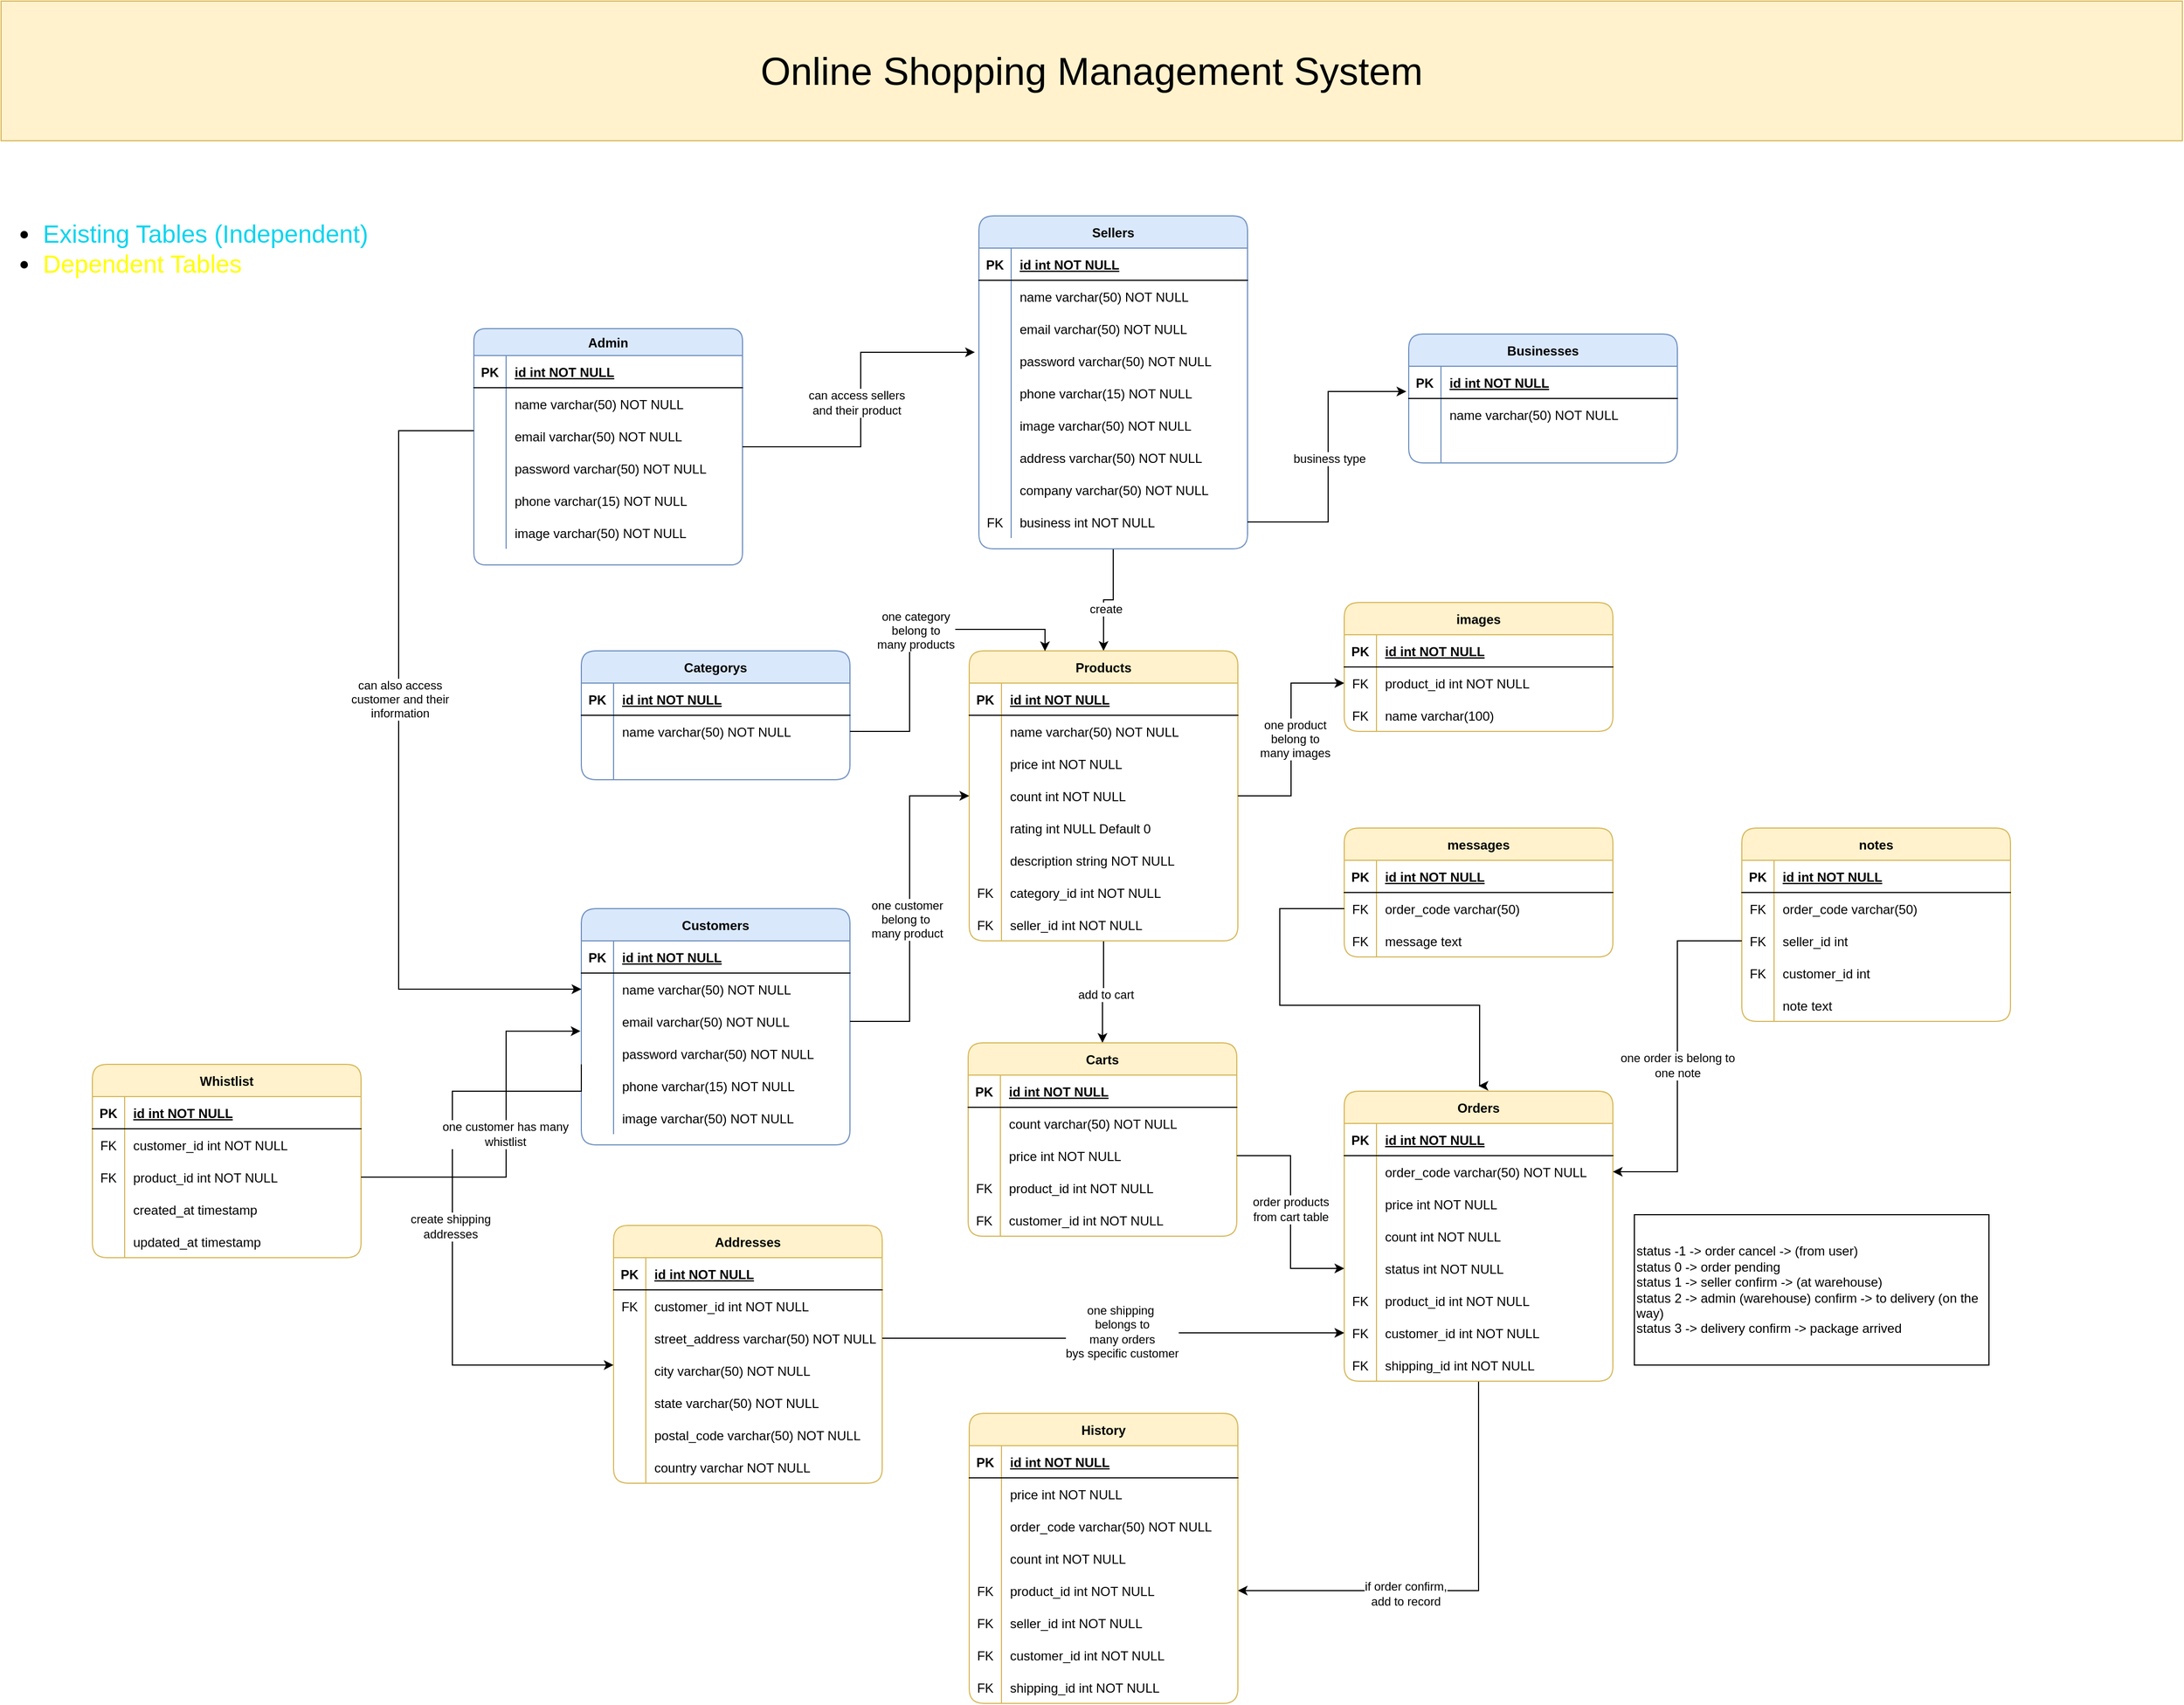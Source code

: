 <mxfile version="23.1.6" type="github">
  <diagram id="R2lEEEUBdFMjLlhIrx00" name="Page-1">
    <mxGraphModel dx="3285" dy="2163" grid="1" gridSize="10" guides="1" tooltips="1" connect="1" arrows="1" fold="1" page="1" pageScale="1" pageWidth="850" pageHeight="1100" math="0" shadow="0" extFonts="Permanent Marker^https://fonts.googleapis.com/css?family=Permanent+Marker">
      <root>
        <mxCell id="0" />
        <mxCell id="1" parent="0" />
        <mxCell id="C-vyLk0tnHw3VtMMgP7b-23" value="Customers" style="shape=table;startSize=30;container=1;collapsible=1;childLayout=tableLayout;fixedRows=1;rowLines=0;fontStyle=1;align=center;resizeLast=1;fillColor=#dae8fc;strokeColor=#6c8ebf;shadow=0;rounded=1;" parent="1" vertex="1">
          <mxGeometry x="250" y="715" width="250" height="220" as="geometry" />
        </mxCell>
        <mxCell id="C-vyLk0tnHw3VtMMgP7b-24" value="" style="shape=partialRectangle;collapsible=0;dropTarget=0;pointerEvents=0;fillColor=none;points=[[0,0.5],[1,0.5]];portConstraint=eastwest;top=0;left=0;right=0;bottom=1;" parent="C-vyLk0tnHw3VtMMgP7b-23" vertex="1">
          <mxGeometry y="30" width="250" height="30" as="geometry" />
        </mxCell>
        <mxCell id="C-vyLk0tnHw3VtMMgP7b-25" value="PK" style="shape=partialRectangle;overflow=hidden;connectable=0;fillColor=none;top=0;left=0;bottom=0;right=0;fontStyle=1;" parent="C-vyLk0tnHw3VtMMgP7b-24" vertex="1">
          <mxGeometry width="30" height="30" as="geometry">
            <mxRectangle width="30" height="30" as="alternateBounds" />
          </mxGeometry>
        </mxCell>
        <mxCell id="C-vyLk0tnHw3VtMMgP7b-26" value="id int NOT NULL " style="shape=partialRectangle;overflow=hidden;connectable=0;fillColor=none;top=0;left=0;bottom=0;right=0;align=left;spacingLeft=6;fontStyle=5;" parent="C-vyLk0tnHw3VtMMgP7b-24" vertex="1">
          <mxGeometry x="30" width="220" height="30" as="geometry">
            <mxRectangle width="220" height="30" as="alternateBounds" />
          </mxGeometry>
        </mxCell>
        <mxCell id="C-vyLk0tnHw3VtMMgP7b-27" value="" style="shape=partialRectangle;collapsible=0;dropTarget=0;pointerEvents=0;fillColor=none;points=[[0,0.5],[1,0.5]];portConstraint=eastwest;top=0;left=0;right=0;bottom=0;" parent="C-vyLk0tnHw3VtMMgP7b-23" vertex="1">
          <mxGeometry y="60" width="250" height="30" as="geometry" />
        </mxCell>
        <mxCell id="C-vyLk0tnHw3VtMMgP7b-28" value="" style="shape=partialRectangle;overflow=hidden;connectable=0;fillColor=none;top=0;left=0;bottom=0;right=0;" parent="C-vyLk0tnHw3VtMMgP7b-27" vertex="1">
          <mxGeometry width="30" height="30" as="geometry">
            <mxRectangle width="30" height="30" as="alternateBounds" />
          </mxGeometry>
        </mxCell>
        <mxCell id="C-vyLk0tnHw3VtMMgP7b-29" value="name varchar(50) NOT NULL" style="shape=partialRectangle;overflow=hidden;connectable=0;fillColor=none;top=0;left=0;bottom=0;right=0;align=left;spacingLeft=6;" parent="C-vyLk0tnHw3VtMMgP7b-27" vertex="1">
          <mxGeometry x="30" width="220" height="30" as="geometry">
            <mxRectangle width="220" height="30" as="alternateBounds" />
          </mxGeometry>
        </mxCell>
        <mxCell id="7zC3o5tTAX6Jpqzy_QtA-3" value="" style="shape=partialRectangle;collapsible=0;dropTarget=0;pointerEvents=0;fillColor=none;points=[[0,0.5],[1,0.5]];portConstraint=eastwest;top=0;left=0;right=0;bottom=0;" parent="C-vyLk0tnHw3VtMMgP7b-23" vertex="1">
          <mxGeometry y="90" width="250" height="30" as="geometry" />
        </mxCell>
        <mxCell id="7zC3o5tTAX6Jpqzy_QtA-4" value="" style="shape=partialRectangle;overflow=hidden;connectable=0;fillColor=none;top=0;left=0;bottom=0;right=0;" parent="7zC3o5tTAX6Jpqzy_QtA-3" vertex="1">
          <mxGeometry width="30" height="30" as="geometry">
            <mxRectangle width="30" height="30" as="alternateBounds" />
          </mxGeometry>
        </mxCell>
        <mxCell id="7zC3o5tTAX6Jpqzy_QtA-5" value="email varchar(50) NOT NULL" style="shape=partialRectangle;overflow=hidden;connectable=0;fillColor=none;top=0;left=0;bottom=0;right=0;align=left;spacingLeft=6;" parent="7zC3o5tTAX6Jpqzy_QtA-3" vertex="1">
          <mxGeometry x="30" width="220" height="30" as="geometry">
            <mxRectangle width="220" height="30" as="alternateBounds" />
          </mxGeometry>
        </mxCell>
        <mxCell id="7zC3o5tTAX6Jpqzy_QtA-27" value="" style="shape=partialRectangle;collapsible=0;dropTarget=0;pointerEvents=0;fillColor=none;points=[[0,0.5],[1,0.5]];portConstraint=eastwest;top=0;left=0;right=0;bottom=0;" parent="C-vyLk0tnHw3VtMMgP7b-23" vertex="1">
          <mxGeometry y="120" width="250" height="30" as="geometry" />
        </mxCell>
        <mxCell id="7zC3o5tTAX6Jpqzy_QtA-28" value="" style="shape=partialRectangle;overflow=hidden;connectable=0;fillColor=none;top=0;left=0;bottom=0;right=0;" parent="7zC3o5tTAX6Jpqzy_QtA-27" vertex="1">
          <mxGeometry width="30" height="30" as="geometry">
            <mxRectangle width="30" height="30" as="alternateBounds" />
          </mxGeometry>
        </mxCell>
        <mxCell id="7zC3o5tTAX6Jpqzy_QtA-29" value="password varchar(50) NOT NULL" style="shape=partialRectangle;overflow=hidden;connectable=0;fillColor=none;top=0;left=0;bottom=0;right=0;align=left;spacingLeft=6;" parent="7zC3o5tTAX6Jpqzy_QtA-27" vertex="1">
          <mxGeometry x="30" width="220" height="30" as="geometry">
            <mxRectangle width="220" height="30" as="alternateBounds" />
          </mxGeometry>
        </mxCell>
        <mxCell id="7zC3o5tTAX6Jpqzy_QtA-30" value="" style="shape=partialRectangle;collapsible=0;dropTarget=0;pointerEvents=0;fillColor=none;points=[[0,0.5],[1,0.5]];portConstraint=eastwest;top=0;left=0;right=0;bottom=0;" parent="C-vyLk0tnHw3VtMMgP7b-23" vertex="1">
          <mxGeometry y="150" width="250" height="30" as="geometry" />
        </mxCell>
        <mxCell id="7zC3o5tTAX6Jpqzy_QtA-31" value="" style="shape=partialRectangle;overflow=hidden;connectable=0;fillColor=none;top=0;left=0;bottom=0;right=0;" parent="7zC3o5tTAX6Jpqzy_QtA-30" vertex="1">
          <mxGeometry width="30" height="30" as="geometry">
            <mxRectangle width="30" height="30" as="alternateBounds" />
          </mxGeometry>
        </mxCell>
        <mxCell id="7zC3o5tTAX6Jpqzy_QtA-32" value="phone varchar(15) NOT NULL" style="shape=partialRectangle;overflow=hidden;connectable=0;fillColor=none;top=0;left=0;bottom=0;right=0;align=left;spacingLeft=6;" parent="7zC3o5tTAX6Jpqzy_QtA-30" vertex="1">
          <mxGeometry x="30" width="220" height="30" as="geometry">
            <mxRectangle width="220" height="30" as="alternateBounds" />
          </mxGeometry>
        </mxCell>
        <mxCell id="7zC3o5tTAX6Jpqzy_QtA-68" value="" style="shape=partialRectangle;collapsible=0;dropTarget=0;pointerEvents=0;fillColor=none;points=[[0,0.5],[1,0.5]];portConstraint=eastwest;top=0;left=0;right=0;bottom=0;" parent="C-vyLk0tnHw3VtMMgP7b-23" vertex="1">
          <mxGeometry y="180" width="250" height="30" as="geometry" />
        </mxCell>
        <mxCell id="7zC3o5tTAX6Jpqzy_QtA-69" value="" style="shape=partialRectangle;overflow=hidden;connectable=0;fillColor=none;top=0;left=0;bottom=0;right=0;" parent="7zC3o5tTAX6Jpqzy_QtA-68" vertex="1">
          <mxGeometry width="30" height="30" as="geometry">
            <mxRectangle width="30" height="30" as="alternateBounds" />
          </mxGeometry>
        </mxCell>
        <mxCell id="7zC3o5tTAX6Jpqzy_QtA-70" value="image varchar(50) NOT NULL" style="shape=partialRectangle;overflow=hidden;connectable=0;fillColor=none;top=0;left=0;bottom=0;right=0;align=left;spacingLeft=6;" parent="7zC3o5tTAX6Jpqzy_QtA-68" vertex="1">
          <mxGeometry x="30" width="220" height="30" as="geometry">
            <mxRectangle width="220" height="30" as="alternateBounds" />
          </mxGeometry>
        </mxCell>
        <mxCell id="7zC3o5tTAX6Jpqzy_QtA-1" value="Online Shopping Management System" style="text;strokeColor=#d6b656;align=center;fillColor=#fff2cc;html=1;verticalAlign=middle;whiteSpace=wrap;rounded=0;fontSize=36;" parent="1" vertex="1">
          <mxGeometry x="-290" y="-130" width="2030" height="130" as="geometry" />
        </mxCell>
        <mxCell id="7zC3o5tTAX6Jpqzy_QtA-33" value="Admin" style="shape=table;startSize=25;container=1;collapsible=1;childLayout=tableLayout;fixedRows=1;rowLines=0;fontStyle=1;align=center;resizeLast=1;fillColor=#dae8fc;strokeColor=#6c8ebf;shadow=0;rounded=1;" parent="1" vertex="1">
          <mxGeometry x="150" y="175" width="250" height="220" as="geometry" />
        </mxCell>
        <mxCell id="7zC3o5tTAX6Jpqzy_QtA-34" value="" style="shape=partialRectangle;collapsible=0;dropTarget=0;pointerEvents=0;fillColor=none;points=[[0,0.5],[1,0.5]];portConstraint=eastwest;top=0;left=0;right=0;bottom=1;" parent="7zC3o5tTAX6Jpqzy_QtA-33" vertex="1">
          <mxGeometry y="25" width="250" height="30" as="geometry" />
        </mxCell>
        <mxCell id="7zC3o5tTAX6Jpqzy_QtA-35" value="PK" style="shape=partialRectangle;overflow=hidden;connectable=0;fillColor=none;top=0;left=0;bottom=0;right=0;fontStyle=1;" parent="7zC3o5tTAX6Jpqzy_QtA-34" vertex="1">
          <mxGeometry width="30" height="30" as="geometry">
            <mxRectangle width="30" height="30" as="alternateBounds" />
          </mxGeometry>
        </mxCell>
        <mxCell id="7zC3o5tTAX6Jpqzy_QtA-36" value="id int NOT NULL " style="shape=partialRectangle;overflow=hidden;connectable=0;fillColor=none;top=0;left=0;bottom=0;right=0;align=left;spacingLeft=6;fontStyle=5;" parent="7zC3o5tTAX6Jpqzy_QtA-34" vertex="1">
          <mxGeometry x="30" width="220" height="30" as="geometry">
            <mxRectangle width="220" height="30" as="alternateBounds" />
          </mxGeometry>
        </mxCell>
        <mxCell id="7zC3o5tTAX6Jpqzy_QtA-37" value="" style="shape=partialRectangle;collapsible=0;dropTarget=0;pointerEvents=0;fillColor=none;points=[[0,0.5],[1,0.5]];portConstraint=eastwest;top=0;left=0;right=0;bottom=0;" parent="7zC3o5tTAX6Jpqzy_QtA-33" vertex="1">
          <mxGeometry y="55" width="250" height="30" as="geometry" />
        </mxCell>
        <mxCell id="7zC3o5tTAX6Jpqzy_QtA-38" value="" style="shape=partialRectangle;overflow=hidden;connectable=0;fillColor=none;top=0;left=0;bottom=0;right=0;" parent="7zC3o5tTAX6Jpqzy_QtA-37" vertex="1">
          <mxGeometry width="30" height="30" as="geometry">
            <mxRectangle width="30" height="30" as="alternateBounds" />
          </mxGeometry>
        </mxCell>
        <mxCell id="7zC3o5tTAX6Jpqzy_QtA-39" value="name varchar(50) NOT NULL" style="shape=partialRectangle;overflow=hidden;connectable=0;fillColor=none;top=0;left=0;bottom=0;right=0;align=left;spacingLeft=6;" parent="7zC3o5tTAX6Jpqzy_QtA-37" vertex="1">
          <mxGeometry x="30" width="220" height="30" as="geometry">
            <mxRectangle width="220" height="30" as="alternateBounds" />
          </mxGeometry>
        </mxCell>
        <mxCell id="7zC3o5tTAX6Jpqzy_QtA-40" value="" style="shape=partialRectangle;collapsible=0;dropTarget=0;pointerEvents=0;fillColor=none;points=[[0,0.5],[1,0.5]];portConstraint=eastwest;top=0;left=0;right=0;bottom=0;" parent="7zC3o5tTAX6Jpqzy_QtA-33" vertex="1">
          <mxGeometry y="85" width="250" height="30" as="geometry" />
        </mxCell>
        <mxCell id="7zC3o5tTAX6Jpqzy_QtA-41" value="" style="shape=partialRectangle;overflow=hidden;connectable=0;fillColor=none;top=0;left=0;bottom=0;right=0;" parent="7zC3o5tTAX6Jpqzy_QtA-40" vertex="1">
          <mxGeometry width="30" height="30" as="geometry">
            <mxRectangle width="30" height="30" as="alternateBounds" />
          </mxGeometry>
        </mxCell>
        <mxCell id="7zC3o5tTAX6Jpqzy_QtA-42" value="email varchar(50) NOT NULL" style="shape=partialRectangle;overflow=hidden;connectable=0;fillColor=none;top=0;left=0;bottom=0;right=0;align=left;spacingLeft=6;" parent="7zC3o5tTAX6Jpqzy_QtA-40" vertex="1">
          <mxGeometry x="30" width="220" height="30" as="geometry">
            <mxRectangle width="220" height="30" as="alternateBounds" />
          </mxGeometry>
        </mxCell>
        <mxCell id="7zC3o5tTAX6Jpqzy_QtA-43" value="" style="shape=partialRectangle;collapsible=0;dropTarget=0;pointerEvents=0;fillColor=none;points=[[0,0.5],[1,0.5]];portConstraint=eastwest;top=0;left=0;right=0;bottom=0;" parent="7zC3o5tTAX6Jpqzy_QtA-33" vertex="1">
          <mxGeometry y="115" width="250" height="30" as="geometry" />
        </mxCell>
        <mxCell id="7zC3o5tTAX6Jpqzy_QtA-44" value="" style="shape=partialRectangle;overflow=hidden;connectable=0;fillColor=none;top=0;left=0;bottom=0;right=0;" parent="7zC3o5tTAX6Jpqzy_QtA-43" vertex="1">
          <mxGeometry width="30" height="30" as="geometry">
            <mxRectangle width="30" height="30" as="alternateBounds" />
          </mxGeometry>
        </mxCell>
        <mxCell id="7zC3o5tTAX6Jpqzy_QtA-45" value="password varchar(50) NOT NULL" style="shape=partialRectangle;overflow=hidden;connectable=0;fillColor=none;top=0;left=0;bottom=0;right=0;align=left;spacingLeft=6;" parent="7zC3o5tTAX6Jpqzy_QtA-43" vertex="1">
          <mxGeometry x="30" width="220" height="30" as="geometry">
            <mxRectangle width="220" height="30" as="alternateBounds" />
          </mxGeometry>
        </mxCell>
        <mxCell id="7zC3o5tTAX6Jpqzy_QtA-46" value="" style="shape=partialRectangle;collapsible=0;dropTarget=0;pointerEvents=0;fillColor=none;points=[[0,0.5],[1,0.5]];portConstraint=eastwest;top=0;left=0;right=0;bottom=0;" parent="7zC3o5tTAX6Jpqzy_QtA-33" vertex="1">
          <mxGeometry y="145" width="250" height="30" as="geometry" />
        </mxCell>
        <mxCell id="7zC3o5tTAX6Jpqzy_QtA-47" value="" style="shape=partialRectangle;overflow=hidden;connectable=0;fillColor=none;top=0;left=0;bottom=0;right=0;" parent="7zC3o5tTAX6Jpqzy_QtA-46" vertex="1">
          <mxGeometry width="30" height="30" as="geometry">
            <mxRectangle width="30" height="30" as="alternateBounds" />
          </mxGeometry>
        </mxCell>
        <mxCell id="7zC3o5tTAX6Jpqzy_QtA-48" value="phone varchar(15) NOT NULL" style="shape=partialRectangle;overflow=hidden;connectable=0;fillColor=none;top=0;left=0;bottom=0;right=0;align=left;spacingLeft=6;" parent="7zC3o5tTAX6Jpqzy_QtA-46" vertex="1">
          <mxGeometry x="30" width="220" height="30" as="geometry">
            <mxRectangle width="220" height="30" as="alternateBounds" />
          </mxGeometry>
        </mxCell>
        <mxCell id="7zC3o5tTAX6Jpqzy_QtA-71" value="" style="shape=partialRectangle;collapsible=0;dropTarget=0;pointerEvents=0;fillColor=none;points=[[0,0.5],[1,0.5]];portConstraint=eastwest;top=0;left=0;right=0;bottom=0;" parent="7zC3o5tTAX6Jpqzy_QtA-33" vertex="1">
          <mxGeometry y="175" width="250" height="30" as="geometry" />
        </mxCell>
        <mxCell id="7zC3o5tTAX6Jpqzy_QtA-72" value="" style="shape=partialRectangle;overflow=hidden;connectable=0;fillColor=none;top=0;left=0;bottom=0;right=0;" parent="7zC3o5tTAX6Jpqzy_QtA-71" vertex="1">
          <mxGeometry width="30" height="30" as="geometry">
            <mxRectangle width="30" height="30" as="alternateBounds" />
          </mxGeometry>
        </mxCell>
        <mxCell id="7zC3o5tTAX6Jpqzy_QtA-73" value="image varchar(50) NOT NULL" style="shape=partialRectangle;overflow=hidden;connectable=0;fillColor=none;top=0;left=0;bottom=0;right=0;align=left;spacingLeft=6;" parent="7zC3o5tTAX6Jpqzy_QtA-71" vertex="1">
          <mxGeometry x="30" width="220" height="30" as="geometry">
            <mxRectangle width="220" height="30" as="alternateBounds" />
          </mxGeometry>
        </mxCell>
        <mxCell id="7zC3o5tTAX6Jpqzy_QtA-327" style="edgeStyle=orthogonalEdgeStyle;rounded=0;orthogonalLoop=1;jettySize=auto;html=1;exitX=0.5;exitY=1;exitDx=0;exitDy=0;entryX=0.5;entryY=0;entryDx=0;entryDy=0;" parent="1" source="7zC3o5tTAX6Jpqzy_QtA-49" target="7zC3o5tTAX6Jpqzy_QtA-131" edge="1">
          <mxGeometry relative="1" as="geometry" />
        </mxCell>
        <mxCell id="7zC3o5tTAX6Jpqzy_QtA-328" value="create" style="edgeLabel;html=1;align=center;verticalAlign=middle;resizable=0;points=[];" parent="7zC3o5tTAX6Jpqzy_QtA-327" vertex="1" connectable="0">
          <mxGeometry x="0.244" y="2" relative="1" as="geometry">
            <mxPoint as="offset" />
          </mxGeometry>
        </mxCell>
        <mxCell id="7zC3o5tTAX6Jpqzy_QtA-49" value="Sellers" style="shape=table;startSize=30;container=1;collapsible=1;childLayout=tableLayout;fixedRows=1;rowLines=0;fontStyle=1;align=center;resizeLast=1;fillColor=#dae8fc;strokeColor=#6c8ebf;shadow=0;rounded=1;" parent="1" vertex="1">
          <mxGeometry x="620" y="70" width="250" height="310" as="geometry" />
        </mxCell>
        <mxCell id="7zC3o5tTAX6Jpqzy_QtA-50" value="" style="shape=partialRectangle;collapsible=0;dropTarget=0;pointerEvents=0;fillColor=none;points=[[0,0.5],[1,0.5]];portConstraint=eastwest;top=0;left=0;right=0;bottom=1;" parent="7zC3o5tTAX6Jpqzy_QtA-49" vertex="1">
          <mxGeometry y="30" width="250" height="30" as="geometry" />
        </mxCell>
        <mxCell id="7zC3o5tTAX6Jpqzy_QtA-51" value="PK" style="shape=partialRectangle;overflow=hidden;connectable=0;fillColor=none;top=0;left=0;bottom=0;right=0;fontStyle=1;" parent="7zC3o5tTAX6Jpqzy_QtA-50" vertex="1">
          <mxGeometry width="30" height="30" as="geometry">
            <mxRectangle width="30" height="30" as="alternateBounds" />
          </mxGeometry>
        </mxCell>
        <mxCell id="7zC3o5tTAX6Jpqzy_QtA-52" value="id int NOT NULL " style="shape=partialRectangle;overflow=hidden;connectable=0;fillColor=none;top=0;left=0;bottom=0;right=0;align=left;spacingLeft=6;fontStyle=5;" parent="7zC3o5tTAX6Jpqzy_QtA-50" vertex="1">
          <mxGeometry x="30" width="220" height="30" as="geometry">
            <mxRectangle width="220" height="30" as="alternateBounds" />
          </mxGeometry>
        </mxCell>
        <mxCell id="7zC3o5tTAX6Jpqzy_QtA-53" value="" style="shape=partialRectangle;collapsible=0;dropTarget=0;pointerEvents=0;fillColor=none;points=[[0,0.5],[1,0.5]];portConstraint=eastwest;top=0;left=0;right=0;bottom=0;" parent="7zC3o5tTAX6Jpqzy_QtA-49" vertex="1">
          <mxGeometry y="60" width="250" height="30" as="geometry" />
        </mxCell>
        <mxCell id="7zC3o5tTAX6Jpqzy_QtA-54" value="" style="shape=partialRectangle;overflow=hidden;connectable=0;fillColor=none;top=0;left=0;bottom=0;right=0;" parent="7zC3o5tTAX6Jpqzy_QtA-53" vertex="1">
          <mxGeometry width="30" height="30" as="geometry">
            <mxRectangle width="30" height="30" as="alternateBounds" />
          </mxGeometry>
        </mxCell>
        <mxCell id="7zC3o5tTAX6Jpqzy_QtA-55" value="name varchar(50) NOT NULL" style="shape=partialRectangle;overflow=hidden;connectable=0;fillColor=none;top=0;left=0;bottom=0;right=0;align=left;spacingLeft=6;" parent="7zC3o5tTAX6Jpqzy_QtA-53" vertex="1">
          <mxGeometry x="30" width="220" height="30" as="geometry">
            <mxRectangle width="220" height="30" as="alternateBounds" />
          </mxGeometry>
        </mxCell>
        <mxCell id="7zC3o5tTAX6Jpqzy_QtA-56" value="" style="shape=partialRectangle;collapsible=0;dropTarget=0;pointerEvents=0;fillColor=none;points=[[0,0.5],[1,0.5]];portConstraint=eastwest;top=0;left=0;right=0;bottom=0;" parent="7zC3o5tTAX6Jpqzy_QtA-49" vertex="1">
          <mxGeometry y="90" width="250" height="30" as="geometry" />
        </mxCell>
        <mxCell id="7zC3o5tTAX6Jpqzy_QtA-57" value="" style="shape=partialRectangle;overflow=hidden;connectable=0;fillColor=none;top=0;left=0;bottom=0;right=0;" parent="7zC3o5tTAX6Jpqzy_QtA-56" vertex="1">
          <mxGeometry width="30" height="30" as="geometry">
            <mxRectangle width="30" height="30" as="alternateBounds" />
          </mxGeometry>
        </mxCell>
        <mxCell id="7zC3o5tTAX6Jpqzy_QtA-58" value="email varchar(50) NOT NULL" style="shape=partialRectangle;overflow=hidden;connectable=0;fillColor=none;top=0;left=0;bottom=0;right=0;align=left;spacingLeft=6;" parent="7zC3o5tTAX6Jpqzy_QtA-56" vertex="1">
          <mxGeometry x="30" width="220" height="30" as="geometry">
            <mxRectangle width="220" height="30" as="alternateBounds" />
          </mxGeometry>
        </mxCell>
        <mxCell id="7zC3o5tTAX6Jpqzy_QtA-65" value="" style="shape=partialRectangle;collapsible=0;dropTarget=0;pointerEvents=0;fillColor=none;points=[[0,0.5],[1,0.5]];portConstraint=eastwest;top=0;left=0;right=0;bottom=0;" parent="7zC3o5tTAX6Jpqzy_QtA-49" vertex="1">
          <mxGeometry y="120" width="250" height="30" as="geometry" />
        </mxCell>
        <mxCell id="7zC3o5tTAX6Jpqzy_QtA-66" value="" style="shape=partialRectangle;overflow=hidden;connectable=0;fillColor=none;top=0;left=0;bottom=0;right=0;" parent="7zC3o5tTAX6Jpqzy_QtA-65" vertex="1">
          <mxGeometry width="30" height="30" as="geometry">
            <mxRectangle width="30" height="30" as="alternateBounds" />
          </mxGeometry>
        </mxCell>
        <mxCell id="7zC3o5tTAX6Jpqzy_QtA-67" value="password varchar(50) NOT NULL" style="shape=partialRectangle;overflow=hidden;connectable=0;fillColor=none;top=0;left=0;bottom=0;right=0;align=left;spacingLeft=6;" parent="7zC3o5tTAX6Jpqzy_QtA-65" vertex="1">
          <mxGeometry x="30" width="220" height="30" as="geometry">
            <mxRectangle width="220" height="30" as="alternateBounds" />
          </mxGeometry>
        </mxCell>
        <mxCell id="7zC3o5tTAX6Jpqzy_QtA-62" value="" style="shape=partialRectangle;collapsible=0;dropTarget=0;pointerEvents=0;fillColor=none;points=[[0,0.5],[1,0.5]];portConstraint=eastwest;top=0;left=0;right=0;bottom=0;" parent="7zC3o5tTAX6Jpqzy_QtA-49" vertex="1">
          <mxGeometry y="150" width="250" height="30" as="geometry" />
        </mxCell>
        <mxCell id="7zC3o5tTAX6Jpqzy_QtA-63" value="" style="shape=partialRectangle;overflow=hidden;connectable=0;fillColor=none;top=0;left=0;bottom=0;right=0;" parent="7zC3o5tTAX6Jpqzy_QtA-62" vertex="1">
          <mxGeometry width="30" height="30" as="geometry">
            <mxRectangle width="30" height="30" as="alternateBounds" />
          </mxGeometry>
        </mxCell>
        <mxCell id="7zC3o5tTAX6Jpqzy_QtA-64" value="phone varchar(15) NOT NULL" style="shape=partialRectangle;overflow=hidden;connectable=0;fillColor=none;top=0;left=0;bottom=0;right=0;align=left;spacingLeft=6;" parent="7zC3o5tTAX6Jpqzy_QtA-62" vertex="1">
          <mxGeometry x="30" width="220" height="30" as="geometry">
            <mxRectangle width="220" height="30" as="alternateBounds" />
          </mxGeometry>
        </mxCell>
        <mxCell id="7zC3o5tTAX6Jpqzy_QtA-74" value="" style="shape=partialRectangle;collapsible=0;dropTarget=0;pointerEvents=0;fillColor=none;points=[[0,0.5],[1,0.5]];portConstraint=eastwest;top=0;left=0;right=0;bottom=0;" parent="7zC3o5tTAX6Jpqzy_QtA-49" vertex="1">
          <mxGeometry y="180" width="250" height="30" as="geometry" />
        </mxCell>
        <mxCell id="7zC3o5tTAX6Jpqzy_QtA-75" value="" style="shape=partialRectangle;overflow=hidden;connectable=0;fillColor=none;top=0;left=0;bottom=0;right=0;" parent="7zC3o5tTAX6Jpqzy_QtA-74" vertex="1">
          <mxGeometry width="30" height="30" as="geometry">
            <mxRectangle width="30" height="30" as="alternateBounds" />
          </mxGeometry>
        </mxCell>
        <mxCell id="7zC3o5tTAX6Jpqzy_QtA-76" value="image varchar(50) NOT NULL" style="shape=partialRectangle;overflow=hidden;connectable=0;fillColor=none;top=0;left=0;bottom=0;right=0;align=left;spacingLeft=6;" parent="7zC3o5tTAX6Jpqzy_QtA-74" vertex="1">
          <mxGeometry x="30" width="220" height="30" as="geometry">
            <mxRectangle width="220" height="30" as="alternateBounds" />
          </mxGeometry>
        </mxCell>
        <mxCell id="9W0EjRhWlXDsOAjcGErx-1" value="" style="shape=partialRectangle;collapsible=0;dropTarget=0;pointerEvents=0;fillColor=none;points=[[0,0.5],[1,0.5]];portConstraint=eastwest;top=0;left=0;right=0;bottom=0;" parent="7zC3o5tTAX6Jpqzy_QtA-49" vertex="1">
          <mxGeometry y="210" width="250" height="30" as="geometry" />
        </mxCell>
        <mxCell id="9W0EjRhWlXDsOAjcGErx-2" value="" style="shape=partialRectangle;overflow=hidden;connectable=0;fillColor=none;top=0;left=0;bottom=0;right=0;" parent="9W0EjRhWlXDsOAjcGErx-1" vertex="1">
          <mxGeometry width="30" height="30" as="geometry">
            <mxRectangle width="30" height="30" as="alternateBounds" />
          </mxGeometry>
        </mxCell>
        <mxCell id="9W0EjRhWlXDsOAjcGErx-3" value="address varchar(50) NOT NULL" style="shape=partialRectangle;overflow=hidden;connectable=0;fillColor=none;top=0;left=0;bottom=0;right=0;align=left;spacingLeft=6;" parent="9W0EjRhWlXDsOAjcGErx-1" vertex="1">
          <mxGeometry x="30" width="220" height="30" as="geometry">
            <mxRectangle width="220" height="30" as="alternateBounds" />
          </mxGeometry>
        </mxCell>
        <mxCell id="lfRHMi5ucVXt5qC9XjWg-4" value="" style="shape=partialRectangle;collapsible=0;dropTarget=0;pointerEvents=0;fillColor=none;points=[[0,0.5],[1,0.5]];portConstraint=eastwest;top=0;left=0;right=0;bottom=0;" parent="7zC3o5tTAX6Jpqzy_QtA-49" vertex="1">
          <mxGeometry y="240" width="250" height="30" as="geometry" />
        </mxCell>
        <mxCell id="lfRHMi5ucVXt5qC9XjWg-5" value="" style="shape=partialRectangle;overflow=hidden;connectable=0;fillColor=none;top=0;left=0;bottom=0;right=0;" parent="lfRHMi5ucVXt5qC9XjWg-4" vertex="1">
          <mxGeometry width="30" height="30" as="geometry">
            <mxRectangle width="30" height="30" as="alternateBounds" />
          </mxGeometry>
        </mxCell>
        <mxCell id="lfRHMi5ucVXt5qC9XjWg-6" value="company varchar(50) NOT NULL" style="shape=partialRectangle;overflow=hidden;connectable=0;fillColor=none;top=0;left=0;bottom=0;right=0;align=left;spacingLeft=6;" parent="lfRHMi5ucVXt5qC9XjWg-4" vertex="1">
          <mxGeometry x="30" width="220" height="30" as="geometry">
            <mxRectangle width="220" height="30" as="alternateBounds" />
          </mxGeometry>
        </mxCell>
        <mxCell id="lfRHMi5ucVXt5qC9XjWg-7" value="" style="shape=partialRectangle;collapsible=0;dropTarget=0;pointerEvents=0;fillColor=none;points=[[0,0.5],[1,0.5]];portConstraint=eastwest;top=0;left=0;right=0;bottom=0;" parent="7zC3o5tTAX6Jpqzy_QtA-49" vertex="1">
          <mxGeometry y="270" width="250" height="30" as="geometry" />
        </mxCell>
        <mxCell id="lfRHMi5ucVXt5qC9XjWg-8" value="FK" style="shape=partialRectangle;overflow=hidden;connectable=0;fillColor=none;top=0;left=0;bottom=0;right=0;" parent="lfRHMi5ucVXt5qC9XjWg-7" vertex="1">
          <mxGeometry width="30" height="30" as="geometry">
            <mxRectangle width="30" height="30" as="alternateBounds" />
          </mxGeometry>
        </mxCell>
        <mxCell id="lfRHMi5ucVXt5qC9XjWg-9" value="business int NOT NULL" style="shape=partialRectangle;overflow=hidden;connectable=0;fillColor=none;top=0;left=0;bottom=0;right=0;align=left;spacingLeft=6;" parent="lfRHMi5ucVXt5qC9XjWg-7" vertex="1">
          <mxGeometry x="30" width="220" height="30" as="geometry">
            <mxRectangle width="220" height="30" as="alternateBounds" />
          </mxGeometry>
        </mxCell>
        <mxCell id="7zC3o5tTAX6Jpqzy_QtA-77" value="Categorys" style="shape=table;startSize=30;container=1;collapsible=1;childLayout=tableLayout;fixedRows=1;rowLines=0;fontStyle=1;align=center;resizeLast=1;fillColor=#dae8fc;strokeColor=#6c8ebf;shadow=0;rounded=1;" parent="1" vertex="1">
          <mxGeometry x="250" y="475" width="250" height="120" as="geometry" />
        </mxCell>
        <mxCell id="7zC3o5tTAX6Jpqzy_QtA-78" value="" style="shape=partialRectangle;collapsible=0;dropTarget=0;pointerEvents=0;fillColor=none;points=[[0,0.5],[1,0.5]];portConstraint=eastwest;top=0;left=0;right=0;bottom=1;" parent="7zC3o5tTAX6Jpqzy_QtA-77" vertex="1">
          <mxGeometry y="30" width="250" height="30" as="geometry" />
        </mxCell>
        <mxCell id="7zC3o5tTAX6Jpqzy_QtA-79" value="PK" style="shape=partialRectangle;overflow=hidden;connectable=0;fillColor=none;top=0;left=0;bottom=0;right=0;fontStyle=1;" parent="7zC3o5tTAX6Jpqzy_QtA-78" vertex="1">
          <mxGeometry width="30" height="30" as="geometry">
            <mxRectangle width="30" height="30" as="alternateBounds" />
          </mxGeometry>
        </mxCell>
        <mxCell id="7zC3o5tTAX6Jpqzy_QtA-80" value="id int NOT NULL " style="shape=partialRectangle;overflow=hidden;connectable=0;fillColor=none;top=0;left=0;bottom=0;right=0;align=left;spacingLeft=6;fontStyle=5;" parent="7zC3o5tTAX6Jpqzy_QtA-78" vertex="1">
          <mxGeometry x="30" width="220" height="30" as="geometry">
            <mxRectangle width="220" height="30" as="alternateBounds" />
          </mxGeometry>
        </mxCell>
        <mxCell id="7zC3o5tTAX6Jpqzy_QtA-81" value="" style="shape=partialRectangle;collapsible=0;dropTarget=0;pointerEvents=0;fillColor=none;points=[[0,0.5],[1,0.5]];portConstraint=eastwest;top=0;left=0;right=0;bottom=0;" parent="7zC3o5tTAX6Jpqzy_QtA-77" vertex="1">
          <mxGeometry y="60" width="250" height="30" as="geometry" />
        </mxCell>
        <mxCell id="7zC3o5tTAX6Jpqzy_QtA-82" value="" style="shape=partialRectangle;overflow=hidden;connectable=0;fillColor=none;top=0;left=0;bottom=0;right=0;" parent="7zC3o5tTAX6Jpqzy_QtA-81" vertex="1">
          <mxGeometry width="30" height="30" as="geometry">
            <mxRectangle width="30" height="30" as="alternateBounds" />
          </mxGeometry>
        </mxCell>
        <mxCell id="7zC3o5tTAX6Jpqzy_QtA-83" value="name varchar(50) NOT NULL" style="shape=partialRectangle;overflow=hidden;connectable=0;fillColor=none;top=0;left=0;bottom=0;right=0;align=left;spacingLeft=6;" parent="7zC3o5tTAX6Jpqzy_QtA-81" vertex="1">
          <mxGeometry x="30" width="220" height="30" as="geometry">
            <mxRectangle width="220" height="30" as="alternateBounds" />
          </mxGeometry>
        </mxCell>
        <mxCell id="7zC3o5tTAX6Jpqzy_QtA-87" value="" style="shape=partialRectangle;collapsible=0;dropTarget=0;pointerEvents=0;fillColor=none;points=[[0,0.5],[1,0.5]];portConstraint=eastwest;top=0;left=0;right=0;bottom=0;" parent="7zC3o5tTAX6Jpqzy_QtA-77" vertex="1">
          <mxGeometry y="90" width="250" height="30" as="geometry" />
        </mxCell>
        <mxCell id="7zC3o5tTAX6Jpqzy_QtA-88" value="" style="shape=partialRectangle;overflow=hidden;connectable=0;fillColor=none;top=0;left=0;bottom=0;right=0;" parent="7zC3o5tTAX6Jpqzy_QtA-87" vertex="1">
          <mxGeometry width="30" height="30" as="geometry">
            <mxRectangle width="30" height="30" as="alternateBounds" />
          </mxGeometry>
        </mxCell>
        <mxCell id="7zC3o5tTAX6Jpqzy_QtA-89" value="" style="shape=partialRectangle;overflow=hidden;connectable=0;fillColor=none;top=0;left=0;bottom=0;right=0;align=left;spacingLeft=6;" parent="7zC3o5tTAX6Jpqzy_QtA-87" vertex="1">
          <mxGeometry x="30" width="220" height="30" as="geometry">
            <mxRectangle width="220" height="30" as="alternateBounds" />
          </mxGeometry>
        </mxCell>
        <mxCell id="7zC3o5tTAX6Jpqzy_QtA-109" value="Addresses" style="shape=table;startSize=30;container=1;collapsible=1;childLayout=tableLayout;fixedRows=1;rowLines=0;fontStyle=1;align=center;resizeLast=1;fillColor=#fff2cc;strokeColor=#d6b656;shadow=0;rounded=1;" parent="1" vertex="1">
          <mxGeometry x="280" y="1010" width="250" height="240" as="geometry" />
        </mxCell>
        <mxCell id="7zC3o5tTAX6Jpqzy_QtA-110" value="" style="shape=partialRectangle;collapsible=0;dropTarget=0;pointerEvents=0;fillColor=none;points=[[0,0.5],[1,0.5]];portConstraint=eastwest;top=0;left=0;right=0;bottom=1;" parent="7zC3o5tTAX6Jpqzy_QtA-109" vertex="1">
          <mxGeometry y="30" width="250" height="30" as="geometry" />
        </mxCell>
        <mxCell id="7zC3o5tTAX6Jpqzy_QtA-111" value="PK" style="shape=partialRectangle;overflow=hidden;connectable=0;fillColor=none;top=0;left=0;bottom=0;right=0;fontStyle=1;" parent="7zC3o5tTAX6Jpqzy_QtA-110" vertex="1">
          <mxGeometry width="30" height="30" as="geometry">
            <mxRectangle width="30" height="30" as="alternateBounds" />
          </mxGeometry>
        </mxCell>
        <mxCell id="7zC3o5tTAX6Jpqzy_QtA-112" value="id int NOT NULL " style="shape=partialRectangle;overflow=hidden;connectable=0;fillColor=none;top=0;left=0;bottom=0;right=0;align=left;spacingLeft=6;fontStyle=5;" parent="7zC3o5tTAX6Jpqzy_QtA-110" vertex="1">
          <mxGeometry x="30" width="220" height="30" as="geometry">
            <mxRectangle width="220" height="30" as="alternateBounds" />
          </mxGeometry>
        </mxCell>
        <mxCell id="7zC3o5tTAX6Jpqzy_QtA-113" value="" style="shape=partialRectangle;collapsible=0;dropTarget=0;pointerEvents=0;fillColor=none;points=[[0,0.5],[1,0.5]];portConstraint=eastwest;top=0;left=0;right=0;bottom=0;" parent="7zC3o5tTAX6Jpqzy_QtA-109" vertex="1">
          <mxGeometry y="60" width="250" height="30" as="geometry" />
        </mxCell>
        <mxCell id="7zC3o5tTAX6Jpqzy_QtA-114" value="FK" style="shape=partialRectangle;overflow=hidden;connectable=0;fillColor=none;top=0;left=0;bottom=0;right=0;" parent="7zC3o5tTAX6Jpqzy_QtA-113" vertex="1">
          <mxGeometry width="30" height="30" as="geometry">
            <mxRectangle width="30" height="30" as="alternateBounds" />
          </mxGeometry>
        </mxCell>
        <mxCell id="7zC3o5tTAX6Jpqzy_QtA-115" value="customer_id int NOT NULL" style="shape=partialRectangle;overflow=hidden;connectable=0;fillColor=none;top=0;left=0;bottom=0;right=0;align=left;spacingLeft=6;" parent="7zC3o5tTAX6Jpqzy_QtA-113" vertex="1">
          <mxGeometry x="30" width="220" height="30" as="geometry">
            <mxRectangle width="220" height="30" as="alternateBounds" />
          </mxGeometry>
        </mxCell>
        <mxCell id="7zC3o5tTAX6Jpqzy_QtA-116" value="" style="shape=partialRectangle;collapsible=0;dropTarget=0;pointerEvents=0;fillColor=none;points=[[0,0.5],[1,0.5]];portConstraint=eastwest;top=0;left=0;right=0;bottom=0;" parent="7zC3o5tTAX6Jpqzy_QtA-109" vertex="1">
          <mxGeometry y="90" width="250" height="30" as="geometry" />
        </mxCell>
        <mxCell id="7zC3o5tTAX6Jpqzy_QtA-117" value="" style="shape=partialRectangle;overflow=hidden;connectable=0;fillColor=none;top=0;left=0;bottom=0;right=0;" parent="7zC3o5tTAX6Jpqzy_QtA-116" vertex="1">
          <mxGeometry width="30" height="30" as="geometry">
            <mxRectangle width="30" height="30" as="alternateBounds" />
          </mxGeometry>
        </mxCell>
        <mxCell id="7zC3o5tTAX6Jpqzy_QtA-118" value="street_address varchar(50) NOT NULL" style="shape=partialRectangle;overflow=hidden;connectable=0;fillColor=none;top=0;left=0;bottom=0;right=0;align=left;spacingLeft=6;" parent="7zC3o5tTAX6Jpqzy_QtA-116" vertex="1">
          <mxGeometry x="30" width="220" height="30" as="geometry">
            <mxRectangle width="220" height="30" as="alternateBounds" />
          </mxGeometry>
        </mxCell>
        <mxCell id="7zC3o5tTAX6Jpqzy_QtA-119" value="" style="shape=partialRectangle;collapsible=0;dropTarget=0;pointerEvents=0;fillColor=none;points=[[0,0.5],[1,0.5]];portConstraint=eastwest;top=0;left=0;right=0;bottom=0;" parent="7zC3o5tTAX6Jpqzy_QtA-109" vertex="1">
          <mxGeometry y="120" width="250" height="30" as="geometry" />
        </mxCell>
        <mxCell id="7zC3o5tTAX6Jpqzy_QtA-120" value="" style="shape=partialRectangle;overflow=hidden;connectable=0;fillColor=none;top=0;left=0;bottom=0;right=0;" parent="7zC3o5tTAX6Jpqzy_QtA-119" vertex="1">
          <mxGeometry width="30" height="30" as="geometry">
            <mxRectangle width="30" height="30" as="alternateBounds" />
          </mxGeometry>
        </mxCell>
        <mxCell id="7zC3o5tTAX6Jpqzy_QtA-121" value="city varchar(50) NOT NULL" style="shape=partialRectangle;overflow=hidden;connectable=0;fillColor=none;top=0;left=0;bottom=0;right=0;align=left;spacingLeft=6;" parent="7zC3o5tTAX6Jpqzy_QtA-119" vertex="1">
          <mxGeometry x="30" width="220" height="30" as="geometry">
            <mxRectangle width="220" height="30" as="alternateBounds" />
          </mxGeometry>
        </mxCell>
        <mxCell id="7zC3o5tTAX6Jpqzy_QtA-122" value="" style="shape=partialRectangle;collapsible=0;dropTarget=0;pointerEvents=0;fillColor=none;points=[[0,0.5],[1,0.5]];portConstraint=eastwest;top=0;left=0;right=0;bottom=0;" parent="7zC3o5tTAX6Jpqzy_QtA-109" vertex="1">
          <mxGeometry y="150" width="250" height="30" as="geometry" />
        </mxCell>
        <mxCell id="7zC3o5tTAX6Jpqzy_QtA-123" value="" style="shape=partialRectangle;overflow=hidden;connectable=0;fillColor=none;top=0;left=0;bottom=0;right=0;" parent="7zC3o5tTAX6Jpqzy_QtA-122" vertex="1">
          <mxGeometry width="30" height="30" as="geometry">
            <mxRectangle width="30" height="30" as="alternateBounds" />
          </mxGeometry>
        </mxCell>
        <mxCell id="7zC3o5tTAX6Jpqzy_QtA-124" value="state varchar(50) NOT NULL" style="shape=partialRectangle;overflow=hidden;connectable=0;fillColor=none;top=0;left=0;bottom=0;right=0;align=left;spacingLeft=6;" parent="7zC3o5tTAX6Jpqzy_QtA-122" vertex="1">
          <mxGeometry x="30" width="220" height="30" as="geometry">
            <mxRectangle width="220" height="30" as="alternateBounds" />
          </mxGeometry>
        </mxCell>
        <mxCell id="7zC3o5tTAX6Jpqzy_QtA-125" value="" style="shape=partialRectangle;collapsible=0;dropTarget=0;pointerEvents=0;fillColor=none;points=[[0,0.5],[1,0.5]];portConstraint=eastwest;top=0;left=0;right=0;bottom=0;" parent="7zC3o5tTAX6Jpqzy_QtA-109" vertex="1">
          <mxGeometry y="180" width="250" height="30" as="geometry" />
        </mxCell>
        <mxCell id="7zC3o5tTAX6Jpqzy_QtA-126" value="" style="shape=partialRectangle;overflow=hidden;connectable=0;fillColor=none;top=0;left=0;bottom=0;right=0;" parent="7zC3o5tTAX6Jpqzy_QtA-125" vertex="1">
          <mxGeometry width="30" height="30" as="geometry">
            <mxRectangle width="30" height="30" as="alternateBounds" />
          </mxGeometry>
        </mxCell>
        <mxCell id="7zC3o5tTAX6Jpqzy_QtA-127" value="postal_code varchar(50) NOT NULL" style="shape=partialRectangle;overflow=hidden;connectable=0;fillColor=none;top=0;left=0;bottom=0;right=0;align=left;spacingLeft=6;" parent="7zC3o5tTAX6Jpqzy_QtA-125" vertex="1">
          <mxGeometry x="30" width="220" height="30" as="geometry">
            <mxRectangle width="220" height="30" as="alternateBounds" />
          </mxGeometry>
        </mxCell>
        <mxCell id="7zC3o5tTAX6Jpqzy_QtA-128" value="" style="shape=partialRectangle;collapsible=0;dropTarget=0;pointerEvents=0;fillColor=none;points=[[0,0.5],[1,0.5]];portConstraint=eastwest;top=0;left=0;right=0;bottom=0;" parent="7zC3o5tTAX6Jpqzy_QtA-109" vertex="1">
          <mxGeometry y="210" width="250" height="30" as="geometry" />
        </mxCell>
        <mxCell id="7zC3o5tTAX6Jpqzy_QtA-129" value="" style="shape=partialRectangle;overflow=hidden;connectable=0;fillColor=none;top=0;left=0;bottom=0;right=0;" parent="7zC3o5tTAX6Jpqzy_QtA-128" vertex="1">
          <mxGeometry width="30" height="30" as="geometry">
            <mxRectangle width="30" height="30" as="alternateBounds" />
          </mxGeometry>
        </mxCell>
        <mxCell id="7zC3o5tTAX6Jpqzy_QtA-130" value="country varchar NOT NULL" style="shape=partialRectangle;overflow=hidden;connectable=0;fillColor=none;top=0;left=0;bottom=0;right=0;align=left;spacingLeft=6;" parent="7zC3o5tTAX6Jpqzy_QtA-128" vertex="1">
          <mxGeometry x="30" width="220" height="30" as="geometry">
            <mxRectangle width="220" height="30" as="alternateBounds" />
          </mxGeometry>
        </mxCell>
        <mxCell id="7zC3o5tTAX6Jpqzy_QtA-336" style="edgeStyle=orthogonalEdgeStyle;rounded=0;orthogonalLoop=1;jettySize=auto;html=1;entryX=0.5;entryY=0;entryDx=0;entryDy=0;" parent="1" source="7zC3o5tTAX6Jpqzy_QtA-131" target="7zC3o5tTAX6Jpqzy_QtA-215" edge="1">
          <mxGeometry relative="1" as="geometry" />
        </mxCell>
        <mxCell id="7zC3o5tTAX6Jpqzy_QtA-337" value="add to cart" style="edgeLabel;html=1;align=center;verticalAlign=middle;resizable=0;points=[];" parent="7zC3o5tTAX6Jpqzy_QtA-336" vertex="1" connectable="0">
          <mxGeometry x="-0.013" y="3" relative="1" as="geometry">
            <mxPoint x="2" y="-1" as="offset" />
          </mxGeometry>
        </mxCell>
        <mxCell id="7zC3o5tTAX6Jpqzy_QtA-131" value="Products" style="shape=table;startSize=30;container=1;collapsible=1;childLayout=tableLayout;fixedRows=1;rowLines=0;fontStyle=1;align=center;resizeLast=1;fillColor=#fff2cc;strokeColor=#d6b656;shadow=0;rounded=1;" parent="1" vertex="1">
          <mxGeometry x="611" y="475" width="250" height="270" as="geometry" />
        </mxCell>
        <mxCell id="7zC3o5tTAX6Jpqzy_QtA-132" value="" style="shape=partialRectangle;collapsible=0;dropTarget=0;pointerEvents=0;fillColor=none;points=[[0,0.5],[1,0.5]];portConstraint=eastwest;top=0;left=0;right=0;bottom=1;" parent="7zC3o5tTAX6Jpqzy_QtA-131" vertex="1">
          <mxGeometry y="30" width="250" height="30" as="geometry" />
        </mxCell>
        <mxCell id="7zC3o5tTAX6Jpqzy_QtA-133" value="PK" style="shape=partialRectangle;overflow=hidden;connectable=0;fillColor=none;top=0;left=0;bottom=0;right=0;fontStyle=1;" parent="7zC3o5tTAX6Jpqzy_QtA-132" vertex="1">
          <mxGeometry width="30" height="30" as="geometry">
            <mxRectangle width="30" height="30" as="alternateBounds" />
          </mxGeometry>
        </mxCell>
        <mxCell id="7zC3o5tTAX6Jpqzy_QtA-134" value="id int NOT NULL " style="shape=partialRectangle;overflow=hidden;connectable=0;fillColor=none;top=0;left=0;bottom=0;right=0;align=left;spacingLeft=6;fontStyle=5;" parent="7zC3o5tTAX6Jpqzy_QtA-132" vertex="1">
          <mxGeometry x="30" width="220" height="30" as="geometry">
            <mxRectangle width="220" height="30" as="alternateBounds" />
          </mxGeometry>
        </mxCell>
        <mxCell id="7zC3o5tTAX6Jpqzy_QtA-135" value="" style="shape=partialRectangle;collapsible=0;dropTarget=0;pointerEvents=0;fillColor=none;points=[[0,0.5],[1,0.5]];portConstraint=eastwest;top=0;left=0;right=0;bottom=0;" parent="7zC3o5tTAX6Jpqzy_QtA-131" vertex="1">
          <mxGeometry y="60" width="250" height="30" as="geometry" />
        </mxCell>
        <mxCell id="7zC3o5tTAX6Jpqzy_QtA-136" value="" style="shape=partialRectangle;overflow=hidden;connectable=0;fillColor=none;top=0;left=0;bottom=0;right=0;" parent="7zC3o5tTAX6Jpqzy_QtA-135" vertex="1">
          <mxGeometry width="30" height="30" as="geometry">
            <mxRectangle width="30" height="30" as="alternateBounds" />
          </mxGeometry>
        </mxCell>
        <mxCell id="7zC3o5tTAX6Jpqzy_QtA-137" value="name varchar(50) NOT NULL" style="shape=partialRectangle;overflow=hidden;connectable=0;fillColor=none;top=0;left=0;bottom=0;right=0;align=left;spacingLeft=6;" parent="7zC3o5tTAX6Jpqzy_QtA-135" vertex="1">
          <mxGeometry x="30" width="220" height="30" as="geometry">
            <mxRectangle width="220" height="30" as="alternateBounds" />
          </mxGeometry>
        </mxCell>
        <mxCell id="7zC3o5tTAX6Jpqzy_QtA-138" value="" style="shape=partialRectangle;collapsible=0;dropTarget=0;pointerEvents=0;fillColor=none;points=[[0,0.5],[1,0.5]];portConstraint=eastwest;top=0;left=0;right=0;bottom=0;" parent="7zC3o5tTAX6Jpqzy_QtA-131" vertex="1">
          <mxGeometry y="90" width="250" height="30" as="geometry" />
        </mxCell>
        <mxCell id="7zC3o5tTAX6Jpqzy_QtA-139" value="" style="shape=partialRectangle;overflow=hidden;connectable=0;fillColor=none;top=0;left=0;bottom=0;right=0;" parent="7zC3o5tTAX6Jpqzy_QtA-138" vertex="1">
          <mxGeometry width="30" height="30" as="geometry">
            <mxRectangle width="30" height="30" as="alternateBounds" />
          </mxGeometry>
        </mxCell>
        <mxCell id="7zC3o5tTAX6Jpqzy_QtA-140" value="price int NOT NULL        " style="shape=partialRectangle;overflow=hidden;connectable=0;fillColor=none;top=0;left=0;bottom=0;right=0;align=left;spacingLeft=6;" parent="7zC3o5tTAX6Jpqzy_QtA-138" vertex="1">
          <mxGeometry x="30" width="220" height="30" as="geometry">
            <mxRectangle width="220" height="30" as="alternateBounds" />
          </mxGeometry>
        </mxCell>
        <mxCell id="7zC3o5tTAX6Jpqzy_QtA-141" value="" style="shape=partialRectangle;collapsible=0;dropTarget=0;pointerEvents=0;fillColor=none;points=[[0,0.5],[1,0.5]];portConstraint=eastwest;top=0;left=0;right=0;bottom=0;" parent="7zC3o5tTAX6Jpqzy_QtA-131" vertex="1">
          <mxGeometry y="120" width="250" height="30" as="geometry" />
        </mxCell>
        <mxCell id="7zC3o5tTAX6Jpqzy_QtA-142" value="" style="shape=partialRectangle;overflow=hidden;connectable=0;fillColor=none;top=0;left=0;bottom=0;right=0;" parent="7zC3o5tTAX6Jpqzy_QtA-141" vertex="1">
          <mxGeometry width="30" height="30" as="geometry">
            <mxRectangle width="30" height="30" as="alternateBounds" />
          </mxGeometry>
        </mxCell>
        <mxCell id="7zC3o5tTAX6Jpqzy_QtA-143" value="count int NOT NULL" style="shape=partialRectangle;overflow=hidden;connectable=0;fillColor=none;top=0;left=0;bottom=0;right=0;align=left;spacingLeft=6;" parent="7zC3o5tTAX6Jpqzy_QtA-141" vertex="1">
          <mxGeometry x="30" width="220" height="30" as="geometry">
            <mxRectangle width="220" height="30" as="alternateBounds" />
          </mxGeometry>
        </mxCell>
        <mxCell id="7zC3o5tTAX6Jpqzy_QtA-144" value="" style="shape=partialRectangle;collapsible=0;dropTarget=0;pointerEvents=0;fillColor=none;points=[[0,0.5],[1,0.5]];portConstraint=eastwest;top=0;left=0;right=0;bottom=0;" parent="7zC3o5tTAX6Jpqzy_QtA-131" vertex="1">
          <mxGeometry y="150" width="250" height="30" as="geometry" />
        </mxCell>
        <mxCell id="7zC3o5tTAX6Jpqzy_QtA-145" value="" style="shape=partialRectangle;overflow=hidden;connectable=0;fillColor=none;top=0;left=0;bottom=0;right=0;" parent="7zC3o5tTAX6Jpqzy_QtA-144" vertex="1">
          <mxGeometry width="30" height="30" as="geometry">
            <mxRectangle width="30" height="30" as="alternateBounds" />
          </mxGeometry>
        </mxCell>
        <mxCell id="7zC3o5tTAX6Jpqzy_QtA-146" value="rating int NULL Default 0" style="shape=partialRectangle;overflow=hidden;connectable=0;fillColor=none;top=0;left=0;bottom=0;right=0;align=left;spacingLeft=6;" parent="7zC3o5tTAX6Jpqzy_QtA-144" vertex="1">
          <mxGeometry x="30" width="220" height="30" as="geometry">
            <mxRectangle width="220" height="30" as="alternateBounds" />
          </mxGeometry>
        </mxCell>
        <mxCell id="9W0EjRhWlXDsOAjcGErx-4" value="" style="shape=partialRectangle;collapsible=0;dropTarget=0;pointerEvents=0;fillColor=none;points=[[0,0.5],[1,0.5]];portConstraint=eastwest;top=0;left=0;right=0;bottom=0;" parent="7zC3o5tTAX6Jpqzy_QtA-131" vertex="1">
          <mxGeometry y="180" width="250" height="30" as="geometry" />
        </mxCell>
        <mxCell id="9W0EjRhWlXDsOAjcGErx-5" value="" style="shape=partialRectangle;overflow=hidden;connectable=0;fillColor=none;top=0;left=0;bottom=0;right=0;" parent="9W0EjRhWlXDsOAjcGErx-4" vertex="1">
          <mxGeometry width="30" height="30" as="geometry">
            <mxRectangle width="30" height="30" as="alternateBounds" />
          </mxGeometry>
        </mxCell>
        <mxCell id="9W0EjRhWlXDsOAjcGErx-6" value="description string NOT NULL" style="shape=partialRectangle;overflow=hidden;connectable=0;fillColor=none;top=0;left=0;bottom=0;right=0;align=left;spacingLeft=6;" parent="9W0EjRhWlXDsOAjcGErx-4" vertex="1">
          <mxGeometry x="30" width="220" height="30" as="geometry">
            <mxRectangle width="220" height="30" as="alternateBounds" />
          </mxGeometry>
        </mxCell>
        <mxCell id="7zC3o5tTAX6Jpqzy_QtA-147" value="" style="shape=partialRectangle;collapsible=0;dropTarget=0;pointerEvents=0;fillColor=none;points=[[0,0.5],[1,0.5]];portConstraint=eastwest;top=0;left=0;right=0;bottom=0;" parent="7zC3o5tTAX6Jpqzy_QtA-131" vertex="1">
          <mxGeometry y="210" width="250" height="30" as="geometry" />
        </mxCell>
        <mxCell id="7zC3o5tTAX6Jpqzy_QtA-148" value="FK" style="shape=partialRectangle;overflow=hidden;connectable=0;fillColor=none;top=0;left=0;bottom=0;right=0;" parent="7zC3o5tTAX6Jpqzy_QtA-147" vertex="1">
          <mxGeometry width="30" height="30" as="geometry">
            <mxRectangle width="30" height="30" as="alternateBounds" />
          </mxGeometry>
        </mxCell>
        <mxCell id="7zC3o5tTAX6Jpqzy_QtA-149" value="category_id int NOT NULL" style="shape=partialRectangle;overflow=hidden;connectable=0;fillColor=none;top=0;left=0;bottom=0;right=0;align=left;spacingLeft=6;" parent="7zC3o5tTAX6Jpqzy_QtA-147" vertex="1">
          <mxGeometry x="30" width="220" height="30" as="geometry">
            <mxRectangle width="220" height="30" as="alternateBounds" />
          </mxGeometry>
        </mxCell>
        <mxCell id="7zC3o5tTAX6Jpqzy_QtA-153" value="" style="shape=partialRectangle;collapsible=0;dropTarget=0;pointerEvents=0;fillColor=none;points=[[0,0.5],[1,0.5]];portConstraint=eastwest;top=0;left=0;right=0;bottom=0;" parent="7zC3o5tTAX6Jpqzy_QtA-131" vertex="1">
          <mxGeometry y="240" width="250" height="30" as="geometry" />
        </mxCell>
        <mxCell id="7zC3o5tTAX6Jpqzy_QtA-154" value="FK" style="shape=partialRectangle;overflow=hidden;connectable=0;fillColor=none;top=0;left=0;bottom=0;right=0;" parent="7zC3o5tTAX6Jpqzy_QtA-153" vertex="1">
          <mxGeometry width="30" height="30" as="geometry">
            <mxRectangle width="30" height="30" as="alternateBounds" />
          </mxGeometry>
        </mxCell>
        <mxCell id="7zC3o5tTAX6Jpqzy_QtA-155" value="seller_id int NOT NULL" style="shape=partialRectangle;overflow=hidden;connectable=0;fillColor=none;top=0;left=0;bottom=0;right=0;align=left;spacingLeft=6;" parent="7zC3o5tTAX6Jpqzy_QtA-153" vertex="1">
          <mxGeometry x="30" width="220" height="30" as="geometry">
            <mxRectangle width="220" height="30" as="alternateBounds" />
          </mxGeometry>
        </mxCell>
        <mxCell id="7zC3o5tTAX6Jpqzy_QtA-191" value="images" style="shape=table;startSize=30;container=1;collapsible=1;childLayout=tableLayout;fixedRows=1;rowLines=0;fontStyle=1;align=center;resizeLast=1;fillColor=#fff2cc;strokeColor=#d6b656;shadow=0;rounded=1;" parent="1" vertex="1">
          <mxGeometry x="960" y="430" width="250" height="120" as="geometry" />
        </mxCell>
        <mxCell id="7zC3o5tTAX6Jpqzy_QtA-192" value="" style="shape=partialRectangle;collapsible=0;dropTarget=0;pointerEvents=0;fillColor=none;points=[[0,0.5],[1,0.5]];portConstraint=eastwest;top=0;left=0;right=0;bottom=1;" parent="7zC3o5tTAX6Jpqzy_QtA-191" vertex="1">
          <mxGeometry y="30" width="250" height="30" as="geometry" />
        </mxCell>
        <mxCell id="7zC3o5tTAX6Jpqzy_QtA-193" value="PK" style="shape=partialRectangle;overflow=hidden;connectable=0;fillColor=none;top=0;left=0;bottom=0;right=0;fontStyle=1;" parent="7zC3o5tTAX6Jpqzy_QtA-192" vertex="1">
          <mxGeometry width="30" height="30" as="geometry">
            <mxRectangle width="30" height="30" as="alternateBounds" />
          </mxGeometry>
        </mxCell>
        <mxCell id="7zC3o5tTAX6Jpqzy_QtA-194" value="id int NOT NULL " style="shape=partialRectangle;overflow=hidden;connectable=0;fillColor=none;top=0;left=0;bottom=0;right=0;align=left;spacingLeft=6;fontStyle=5;" parent="7zC3o5tTAX6Jpqzy_QtA-192" vertex="1">
          <mxGeometry x="30" width="220" height="30" as="geometry">
            <mxRectangle width="220" height="30" as="alternateBounds" />
          </mxGeometry>
        </mxCell>
        <mxCell id="7zC3o5tTAX6Jpqzy_QtA-207" value="" style="shape=partialRectangle;collapsible=0;dropTarget=0;pointerEvents=0;fillColor=none;points=[[0,0.5],[1,0.5]];portConstraint=eastwest;top=0;left=0;right=0;bottom=0;" parent="7zC3o5tTAX6Jpqzy_QtA-191" vertex="1">
          <mxGeometry y="60" width="250" height="30" as="geometry" />
        </mxCell>
        <mxCell id="7zC3o5tTAX6Jpqzy_QtA-208" value="FK" style="shape=partialRectangle;overflow=hidden;connectable=0;fillColor=none;top=0;left=0;bottom=0;right=0;" parent="7zC3o5tTAX6Jpqzy_QtA-207" vertex="1">
          <mxGeometry width="30" height="30" as="geometry">
            <mxRectangle width="30" height="30" as="alternateBounds" />
          </mxGeometry>
        </mxCell>
        <mxCell id="7zC3o5tTAX6Jpqzy_QtA-209" value="product_id int NOT NULL" style="shape=partialRectangle;overflow=hidden;connectable=0;fillColor=none;top=0;left=0;bottom=0;right=0;align=left;spacingLeft=6;" parent="7zC3o5tTAX6Jpqzy_QtA-207" vertex="1">
          <mxGeometry x="30" width="220" height="30" as="geometry">
            <mxRectangle width="220" height="30" as="alternateBounds" />
          </mxGeometry>
        </mxCell>
        <mxCell id="7zC3o5tTAX6Jpqzy_QtA-210" value="" style="shape=partialRectangle;collapsible=0;dropTarget=0;pointerEvents=0;fillColor=none;points=[[0,0.5],[1,0.5]];portConstraint=eastwest;top=0;left=0;right=0;bottom=0;" parent="7zC3o5tTAX6Jpqzy_QtA-191" vertex="1">
          <mxGeometry y="90" width="250" height="30" as="geometry" />
        </mxCell>
        <mxCell id="7zC3o5tTAX6Jpqzy_QtA-211" value="FK" style="shape=partialRectangle;overflow=hidden;connectable=0;fillColor=none;top=0;left=0;bottom=0;right=0;" parent="7zC3o5tTAX6Jpqzy_QtA-210" vertex="1">
          <mxGeometry width="30" height="30" as="geometry">
            <mxRectangle width="30" height="30" as="alternateBounds" />
          </mxGeometry>
        </mxCell>
        <mxCell id="7zC3o5tTAX6Jpqzy_QtA-212" value="name varchar(100)" style="shape=partialRectangle;overflow=hidden;connectable=0;fillColor=none;top=0;left=0;bottom=0;right=0;align=left;spacingLeft=6;" parent="7zC3o5tTAX6Jpqzy_QtA-210" vertex="1">
          <mxGeometry x="30" width="220" height="30" as="geometry">
            <mxRectangle width="220" height="30" as="alternateBounds" />
          </mxGeometry>
        </mxCell>
        <mxCell id="7zC3o5tTAX6Jpqzy_QtA-215" value="Carts" style="shape=table;startSize=30;container=1;collapsible=1;childLayout=tableLayout;fixedRows=1;rowLines=0;fontStyle=1;align=center;resizeLast=1;fillColor=#fff2cc;strokeColor=#d6b656;shadow=0;rounded=1;" parent="1" vertex="1">
          <mxGeometry x="610" y="840" width="250" height="180" as="geometry" />
        </mxCell>
        <mxCell id="7zC3o5tTAX6Jpqzy_QtA-216" value="" style="shape=partialRectangle;collapsible=0;dropTarget=0;pointerEvents=0;fillColor=none;points=[[0,0.5],[1,0.5]];portConstraint=eastwest;top=0;left=0;right=0;bottom=1;" parent="7zC3o5tTAX6Jpqzy_QtA-215" vertex="1">
          <mxGeometry y="30" width="250" height="30" as="geometry" />
        </mxCell>
        <mxCell id="7zC3o5tTAX6Jpqzy_QtA-217" value="PK" style="shape=partialRectangle;overflow=hidden;connectable=0;fillColor=none;top=0;left=0;bottom=0;right=0;fontStyle=1;" parent="7zC3o5tTAX6Jpqzy_QtA-216" vertex="1">
          <mxGeometry width="30" height="30" as="geometry">
            <mxRectangle width="30" height="30" as="alternateBounds" />
          </mxGeometry>
        </mxCell>
        <mxCell id="7zC3o5tTAX6Jpqzy_QtA-218" value="id int NOT NULL " style="shape=partialRectangle;overflow=hidden;connectable=0;fillColor=none;top=0;left=0;bottom=0;right=0;align=left;spacingLeft=6;fontStyle=5;" parent="7zC3o5tTAX6Jpqzy_QtA-216" vertex="1">
          <mxGeometry x="30" width="220" height="30" as="geometry">
            <mxRectangle width="220" height="30" as="alternateBounds" />
          </mxGeometry>
        </mxCell>
        <mxCell id="7zC3o5tTAX6Jpqzy_QtA-219" value="" style="shape=partialRectangle;collapsible=0;dropTarget=0;pointerEvents=0;fillColor=none;points=[[0,0.5],[1,0.5]];portConstraint=eastwest;top=0;left=0;right=0;bottom=0;" parent="7zC3o5tTAX6Jpqzy_QtA-215" vertex="1">
          <mxGeometry y="60" width="250" height="30" as="geometry" />
        </mxCell>
        <mxCell id="7zC3o5tTAX6Jpqzy_QtA-220" value="" style="shape=partialRectangle;overflow=hidden;connectable=0;fillColor=none;top=0;left=0;bottom=0;right=0;" parent="7zC3o5tTAX6Jpqzy_QtA-219" vertex="1">
          <mxGeometry width="30" height="30" as="geometry">
            <mxRectangle width="30" height="30" as="alternateBounds" />
          </mxGeometry>
        </mxCell>
        <mxCell id="7zC3o5tTAX6Jpqzy_QtA-221" value="count varchar(50) NOT NULL" style="shape=partialRectangle;overflow=hidden;connectable=0;fillColor=none;top=0;left=0;bottom=0;right=0;align=left;spacingLeft=6;" parent="7zC3o5tTAX6Jpqzy_QtA-219" vertex="1">
          <mxGeometry x="30" width="220" height="30" as="geometry">
            <mxRectangle width="220" height="30" as="alternateBounds" />
          </mxGeometry>
        </mxCell>
        <mxCell id="7zC3o5tTAX6Jpqzy_QtA-222" value="" style="shape=partialRectangle;collapsible=0;dropTarget=0;pointerEvents=0;fillColor=none;points=[[0,0.5],[1,0.5]];portConstraint=eastwest;top=0;left=0;right=0;bottom=0;" parent="7zC3o5tTAX6Jpqzy_QtA-215" vertex="1">
          <mxGeometry y="90" width="250" height="30" as="geometry" />
        </mxCell>
        <mxCell id="7zC3o5tTAX6Jpqzy_QtA-223" value="" style="shape=partialRectangle;overflow=hidden;connectable=0;fillColor=none;top=0;left=0;bottom=0;right=0;" parent="7zC3o5tTAX6Jpqzy_QtA-222" vertex="1">
          <mxGeometry width="30" height="30" as="geometry">
            <mxRectangle width="30" height="30" as="alternateBounds" />
          </mxGeometry>
        </mxCell>
        <mxCell id="7zC3o5tTAX6Jpqzy_QtA-224" value="price int NOT NULL        " style="shape=partialRectangle;overflow=hidden;connectable=0;fillColor=none;top=0;left=0;bottom=0;right=0;align=left;spacingLeft=6;" parent="7zC3o5tTAX6Jpqzy_QtA-222" vertex="1">
          <mxGeometry x="30" width="220" height="30" as="geometry">
            <mxRectangle width="220" height="30" as="alternateBounds" />
          </mxGeometry>
        </mxCell>
        <mxCell id="7zC3o5tTAX6Jpqzy_QtA-231" value="" style="shape=partialRectangle;collapsible=0;dropTarget=0;pointerEvents=0;fillColor=none;points=[[0,0.5],[1,0.5]];portConstraint=eastwest;top=0;left=0;right=0;bottom=0;" parent="7zC3o5tTAX6Jpqzy_QtA-215" vertex="1">
          <mxGeometry y="120" width="250" height="30" as="geometry" />
        </mxCell>
        <mxCell id="7zC3o5tTAX6Jpqzy_QtA-232" value="FK" style="shape=partialRectangle;overflow=hidden;connectable=0;fillColor=none;top=0;left=0;bottom=0;right=0;" parent="7zC3o5tTAX6Jpqzy_QtA-231" vertex="1">
          <mxGeometry width="30" height="30" as="geometry">
            <mxRectangle width="30" height="30" as="alternateBounds" />
          </mxGeometry>
        </mxCell>
        <mxCell id="7zC3o5tTAX6Jpqzy_QtA-233" value="product_id int NOT NULL" style="shape=partialRectangle;overflow=hidden;connectable=0;fillColor=none;top=0;left=0;bottom=0;right=0;align=left;spacingLeft=6;" parent="7zC3o5tTAX6Jpqzy_QtA-231" vertex="1">
          <mxGeometry x="30" width="220" height="30" as="geometry">
            <mxRectangle width="220" height="30" as="alternateBounds" />
          </mxGeometry>
        </mxCell>
        <mxCell id="7zC3o5tTAX6Jpqzy_QtA-234" value="" style="shape=partialRectangle;collapsible=0;dropTarget=0;pointerEvents=0;fillColor=none;points=[[0,0.5],[1,0.5]];portConstraint=eastwest;top=0;left=0;right=0;bottom=0;" parent="7zC3o5tTAX6Jpqzy_QtA-215" vertex="1">
          <mxGeometry y="150" width="250" height="30" as="geometry" />
        </mxCell>
        <mxCell id="7zC3o5tTAX6Jpqzy_QtA-235" value="FK" style="shape=partialRectangle;overflow=hidden;connectable=0;fillColor=none;top=0;left=0;bottom=0;right=0;" parent="7zC3o5tTAX6Jpqzy_QtA-234" vertex="1">
          <mxGeometry width="30" height="30" as="geometry">
            <mxRectangle width="30" height="30" as="alternateBounds" />
          </mxGeometry>
        </mxCell>
        <mxCell id="7zC3o5tTAX6Jpqzy_QtA-236" value="customer_id int NOT NULL" style="shape=partialRectangle;overflow=hidden;connectable=0;fillColor=none;top=0;left=0;bottom=0;right=0;align=left;spacingLeft=6;" parent="7zC3o5tTAX6Jpqzy_QtA-234" vertex="1">
          <mxGeometry x="30" width="220" height="30" as="geometry">
            <mxRectangle width="220" height="30" as="alternateBounds" />
          </mxGeometry>
        </mxCell>
        <mxCell id="7zC3o5tTAX6Jpqzy_QtA-340" style="edgeStyle=orthogonalEdgeStyle;rounded=0;orthogonalLoop=1;jettySize=auto;html=1;entryX=1;entryY=0.5;entryDx=0;entryDy=0;" parent="1" source="7zC3o5tTAX6Jpqzy_QtA-237" target="7zC3o5tTAX6Jpqzy_QtA-281" edge="1">
          <mxGeometry relative="1" as="geometry" />
        </mxCell>
        <mxCell id="7zC3o5tTAX6Jpqzy_QtA-341" value="if order confirm,&lt;br&gt;add to record" style="edgeLabel;html=1;align=center;verticalAlign=middle;resizable=0;points=[];" parent="7zC3o5tTAX6Jpqzy_QtA-340" vertex="1" connectable="0">
          <mxGeometry x="0.256" y="3" relative="1" as="geometry">
            <mxPoint as="offset" />
          </mxGeometry>
        </mxCell>
        <mxCell id="7zC3o5tTAX6Jpqzy_QtA-237" value="Orders" style="shape=table;startSize=30;container=1;collapsible=1;childLayout=tableLayout;fixedRows=1;rowLines=0;fontStyle=1;align=center;resizeLast=1;fillColor=#fff2cc;strokeColor=#d6b656;shadow=0;rounded=1;" parent="1" vertex="1">
          <mxGeometry x="960" y="885" width="250" height="270" as="geometry" />
        </mxCell>
        <mxCell id="7zC3o5tTAX6Jpqzy_QtA-238" value="" style="shape=partialRectangle;collapsible=0;dropTarget=0;pointerEvents=0;fillColor=none;points=[[0,0.5],[1,0.5]];portConstraint=eastwest;top=0;left=0;right=0;bottom=1;" parent="7zC3o5tTAX6Jpqzy_QtA-237" vertex="1">
          <mxGeometry y="30" width="250" height="30" as="geometry" />
        </mxCell>
        <mxCell id="7zC3o5tTAX6Jpqzy_QtA-239" value="PK" style="shape=partialRectangle;overflow=hidden;connectable=0;fillColor=none;top=0;left=0;bottom=0;right=0;fontStyle=1;" parent="7zC3o5tTAX6Jpqzy_QtA-238" vertex="1">
          <mxGeometry width="30" height="30" as="geometry">
            <mxRectangle width="30" height="30" as="alternateBounds" />
          </mxGeometry>
        </mxCell>
        <mxCell id="7zC3o5tTAX6Jpqzy_QtA-240" value="id int NOT NULL " style="shape=partialRectangle;overflow=hidden;connectable=0;fillColor=none;top=0;left=0;bottom=0;right=0;align=left;spacingLeft=6;fontStyle=5;" parent="7zC3o5tTAX6Jpqzy_QtA-238" vertex="1">
          <mxGeometry x="30" width="220" height="30" as="geometry">
            <mxRectangle width="220" height="30" as="alternateBounds" />
          </mxGeometry>
        </mxCell>
        <mxCell id="7zC3o5tTAX6Jpqzy_QtA-241" value="" style="shape=partialRectangle;collapsible=0;dropTarget=0;pointerEvents=0;fillColor=none;points=[[0,0.5],[1,0.5]];portConstraint=eastwest;top=0;left=0;right=0;bottom=0;" parent="7zC3o5tTAX6Jpqzy_QtA-237" vertex="1">
          <mxGeometry y="60" width="250" height="30" as="geometry" />
        </mxCell>
        <mxCell id="7zC3o5tTAX6Jpqzy_QtA-242" value="" style="shape=partialRectangle;overflow=hidden;connectable=0;fillColor=none;top=0;left=0;bottom=0;right=0;" parent="7zC3o5tTAX6Jpqzy_QtA-241" vertex="1">
          <mxGeometry width="30" height="30" as="geometry">
            <mxRectangle width="30" height="30" as="alternateBounds" />
          </mxGeometry>
        </mxCell>
        <mxCell id="7zC3o5tTAX6Jpqzy_QtA-243" value="order_code varchar(50) NOT NULL" style="shape=partialRectangle;overflow=hidden;connectable=0;fillColor=none;top=0;left=0;bottom=0;right=0;align=left;spacingLeft=6;" parent="7zC3o5tTAX6Jpqzy_QtA-241" vertex="1">
          <mxGeometry x="30" width="220" height="30" as="geometry">
            <mxRectangle width="220" height="30" as="alternateBounds" />
          </mxGeometry>
        </mxCell>
        <mxCell id="7zC3o5tTAX6Jpqzy_QtA-244" value="" style="shape=partialRectangle;collapsible=0;dropTarget=0;pointerEvents=0;fillColor=none;points=[[0,0.5],[1,0.5]];portConstraint=eastwest;top=0;left=0;right=0;bottom=0;" parent="7zC3o5tTAX6Jpqzy_QtA-237" vertex="1">
          <mxGeometry y="90" width="250" height="30" as="geometry" />
        </mxCell>
        <mxCell id="7zC3o5tTAX6Jpqzy_QtA-245" value="" style="shape=partialRectangle;overflow=hidden;connectable=0;fillColor=none;top=0;left=0;bottom=0;right=0;" parent="7zC3o5tTAX6Jpqzy_QtA-244" vertex="1">
          <mxGeometry width="30" height="30" as="geometry">
            <mxRectangle width="30" height="30" as="alternateBounds" />
          </mxGeometry>
        </mxCell>
        <mxCell id="7zC3o5tTAX6Jpqzy_QtA-246" value="price int NOT NULL        " style="shape=partialRectangle;overflow=hidden;connectable=0;fillColor=none;top=0;left=0;bottom=0;right=0;align=left;spacingLeft=6;" parent="7zC3o5tTAX6Jpqzy_QtA-244" vertex="1">
          <mxGeometry x="30" width="220" height="30" as="geometry">
            <mxRectangle width="220" height="30" as="alternateBounds" />
          </mxGeometry>
        </mxCell>
        <mxCell id="7zC3o5tTAX6Jpqzy_QtA-256" value="" style="shape=partialRectangle;collapsible=0;dropTarget=0;pointerEvents=0;fillColor=none;points=[[0,0.5],[1,0.5]];portConstraint=eastwest;top=0;left=0;right=0;bottom=0;" parent="7zC3o5tTAX6Jpqzy_QtA-237" vertex="1">
          <mxGeometry y="120" width="250" height="30" as="geometry" />
        </mxCell>
        <mxCell id="7zC3o5tTAX6Jpqzy_QtA-257" value="" style="shape=partialRectangle;overflow=hidden;connectable=0;fillColor=none;top=0;left=0;bottom=0;right=0;" parent="7zC3o5tTAX6Jpqzy_QtA-256" vertex="1">
          <mxGeometry width="30" height="30" as="geometry">
            <mxRectangle width="30" height="30" as="alternateBounds" />
          </mxGeometry>
        </mxCell>
        <mxCell id="7zC3o5tTAX6Jpqzy_QtA-258" value="count int NOT NULL        " style="shape=partialRectangle;overflow=hidden;connectable=0;fillColor=none;top=0;left=0;bottom=0;right=0;align=left;spacingLeft=6;" parent="7zC3o5tTAX6Jpqzy_QtA-256" vertex="1">
          <mxGeometry x="30" width="220" height="30" as="geometry">
            <mxRectangle width="220" height="30" as="alternateBounds" />
          </mxGeometry>
        </mxCell>
        <mxCell id="7zC3o5tTAX6Jpqzy_QtA-262" value="" style="shape=partialRectangle;collapsible=0;dropTarget=0;pointerEvents=0;fillColor=none;points=[[0,0.5],[1,0.5]];portConstraint=eastwest;top=0;left=0;right=0;bottom=0;" parent="7zC3o5tTAX6Jpqzy_QtA-237" vertex="1">
          <mxGeometry y="150" width="250" height="30" as="geometry" />
        </mxCell>
        <mxCell id="7zC3o5tTAX6Jpqzy_QtA-263" value="" style="shape=partialRectangle;overflow=hidden;connectable=0;fillColor=none;top=0;left=0;bottom=0;right=0;" parent="7zC3o5tTAX6Jpqzy_QtA-262" vertex="1">
          <mxGeometry width="30" height="30" as="geometry">
            <mxRectangle width="30" height="30" as="alternateBounds" />
          </mxGeometry>
        </mxCell>
        <mxCell id="7zC3o5tTAX6Jpqzy_QtA-264" value="status int NOT NULL        " style="shape=partialRectangle;overflow=hidden;connectable=0;fillColor=none;top=0;left=0;bottom=0;right=0;align=left;spacingLeft=6;" parent="7zC3o5tTAX6Jpqzy_QtA-262" vertex="1">
          <mxGeometry x="30" width="220" height="30" as="geometry">
            <mxRectangle width="220" height="30" as="alternateBounds" />
          </mxGeometry>
        </mxCell>
        <mxCell id="7zC3o5tTAX6Jpqzy_QtA-247" value="" style="shape=partialRectangle;collapsible=0;dropTarget=0;pointerEvents=0;fillColor=none;points=[[0,0.5],[1,0.5]];portConstraint=eastwest;top=0;left=0;right=0;bottom=0;" parent="7zC3o5tTAX6Jpqzy_QtA-237" vertex="1">
          <mxGeometry y="180" width="250" height="30" as="geometry" />
        </mxCell>
        <mxCell id="7zC3o5tTAX6Jpqzy_QtA-248" value="FK" style="shape=partialRectangle;overflow=hidden;connectable=0;fillColor=none;top=0;left=0;bottom=0;right=0;" parent="7zC3o5tTAX6Jpqzy_QtA-247" vertex="1">
          <mxGeometry width="30" height="30" as="geometry">
            <mxRectangle width="30" height="30" as="alternateBounds" />
          </mxGeometry>
        </mxCell>
        <mxCell id="7zC3o5tTAX6Jpqzy_QtA-249" value="product_id int NOT NULL" style="shape=partialRectangle;overflow=hidden;connectable=0;fillColor=none;top=0;left=0;bottom=0;right=0;align=left;spacingLeft=6;" parent="7zC3o5tTAX6Jpqzy_QtA-247" vertex="1">
          <mxGeometry x="30" width="220" height="30" as="geometry">
            <mxRectangle width="220" height="30" as="alternateBounds" />
          </mxGeometry>
        </mxCell>
        <mxCell id="7zC3o5tTAX6Jpqzy_QtA-250" value="" style="shape=partialRectangle;collapsible=0;dropTarget=0;pointerEvents=0;fillColor=none;points=[[0,0.5],[1,0.5]];portConstraint=eastwest;top=0;left=0;right=0;bottom=0;" parent="7zC3o5tTAX6Jpqzy_QtA-237" vertex="1">
          <mxGeometry y="210" width="250" height="30" as="geometry" />
        </mxCell>
        <mxCell id="7zC3o5tTAX6Jpqzy_QtA-251" value="FK" style="shape=partialRectangle;overflow=hidden;connectable=0;fillColor=none;top=0;left=0;bottom=0;right=0;" parent="7zC3o5tTAX6Jpqzy_QtA-250" vertex="1">
          <mxGeometry width="30" height="30" as="geometry">
            <mxRectangle width="30" height="30" as="alternateBounds" />
          </mxGeometry>
        </mxCell>
        <mxCell id="7zC3o5tTAX6Jpqzy_QtA-252" value="customer_id int NOT NULL" style="shape=partialRectangle;overflow=hidden;connectable=0;fillColor=none;top=0;left=0;bottom=0;right=0;align=left;spacingLeft=6;" parent="7zC3o5tTAX6Jpqzy_QtA-250" vertex="1">
          <mxGeometry x="30" width="220" height="30" as="geometry">
            <mxRectangle width="220" height="30" as="alternateBounds" />
          </mxGeometry>
        </mxCell>
        <mxCell id="7zC3o5tTAX6Jpqzy_QtA-259" value="" style="shape=partialRectangle;collapsible=0;dropTarget=0;pointerEvents=0;fillColor=none;points=[[0,0.5],[1,0.5]];portConstraint=eastwest;top=0;left=0;right=0;bottom=0;" parent="7zC3o5tTAX6Jpqzy_QtA-237" vertex="1">
          <mxGeometry y="240" width="250" height="30" as="geometry" />
        </mxCell>
        <mxCell id="7zC3o5tTAX6Jpqzy_QtA-260" value="FK" style="shape=partialRectangle;overflow=hidden;connectable=0;fillColor=none;top=0;left=0;bottom=0;right=0;" parent="7zC3o5tTAX6Jpqzy_QtA-259" vertex="1">
          <mxGeometry width="30" height="30" as="geometry">
            <mxRectangle width="30" height="30" as="alternateBounds" />
          </mxGeometry>
        </mxCell>
        <mxCell id="7zC3o5tTAX6Jpqzy_QtA-261" value="shipping_id int NOT NULL" style="shape=partialRectangle;overflow=hidden;connectable=0;fillColor=none;top=0;left=0;bottom=0;right=0;align=left;spacingLeft=6;" parent="7zC3o5tTAX6Jpqzy_QtA-259" vertex="1">
          <mxGeometry x="30" width="220" height="30" as="geometry">
            <mxRectangle width="220" height="30" as="alternateBounds" />
          </mxGeometry>
        </mxCell>
        <mxCell id="7zC3o5tTAX6Jpqzy_QtA-265" value="History" style="shape=table;startSize=30;container=1;collapsible=1;childLayout=tableLayout;fixedRows=1;rowLines=0;fontStyle=1;align=center;resizeLast=1;fillColor=#fff2cc;strokeColor=#d6b656;shadow=0;rounded=1;" parent="1" vertex="1">
          <mxGeometry x="611" y="1185" width="250" height="270" as="geometry" />
        </mxCell>
        <mxCell id="7zC3o5tTAX6Jpqzy_QtA-266" value="" style="shape=partialRectangle;collapsible=0;dropTarget=0;pointerEvents=0;fillColor=none;points=[[0,0.5],[1,0.5]];portConstraint=eastwest;top=0;left=0;right=0;bottom=1;" parent="7zC3o5tTAX6Jpqzy_QtA-265" vertex="1">
          <mxGeometry y="30" width="250" height="30" as="geometry" />
        </mxCell>
        <mxCell id="7zC3o5tTAX6Jpqzy_QtA-267" value="PK" style="shape=partialRectangle;overflow=hidden;connectable=0;fillColor=none;top=0;left=0;bottom=0;right=0;fontStyle=1;" parent="7zC3o5tTAX6Jpqzy_QtA-266" vertex="1">
          <mxGeometry width="30" height="30" as="geometry">
            <mxRectangle width="30" height="30" as="alternateBounds" />
          </mxGeometry>
        </mxCell>
        <mxCell id="7zC3o5tTAX6Jpqzy_QtA-268" value="id int NOT NULL " style="shape=partialRectangle;overflow=hidden;connectable=0;fillColor=none;top=0;left=0;bottom=0;right=0;align=left;spacingLeft=6;fontStyle=5;" parent="7zC3o5tTAX6Jpqzy_QtA-266" vertex="1">
          <mxGeometry x="30" width="220" height="30" as="geometry">
            <mxRectangle width="220" height="30" as="alternateBounds" />
          </mxGeometry>
        </mxCell>
        <mxCell id="7zC3o5tTAX6Jpqzy_QtA-269" value="" style="shape=partialRectangle;collapsible=0;dropTarget=0;pointerEvents=0;fillColor=none;points=[[0,0.5],[1,0.5]];portConstraint=eastwest;top=0;left=0;right=0;bottom=0;" parent="7zC3o5tTAX6Jpqzy_QtA-265" vertex="1">
          <mxGeometry y="60" width="250" height="30" as="geometry" />
        </mxCell>
        <mxCell id="7zC3o5tTAX6Jpqzy_QtA-270" value="" style="shape=partialRectangle;overflow=hidden;connectable=0;fillColor=none;top=0;left=0;bottom=0;right=0;" parent="7zC3o5tTAX6Jpqzy_QtA-269" vertex="1">
          <mxGeometry width="30" height="30" as="geometry">
            <mxRectangle width="30" height="30" as="alternateBounds" />
          </mxGeometry>
        </mxCell>
        <mxCell id="7zC3o5tTAX6Jpqzy_QtA-271" value="price int NOT NULL" style="shape=partialRectangle;overflow=hidden;connectable=0;fillColor=none;top=0;left=0;bottom=0;right=0;align=left;spacingLeft=6;" parent="7zC3o5tTAX6Jpqzy_QtA-269" vertex="1">
          <mxGeometry x="30" width="220" height="30" as="geometry">
            <mxRectangle width="220" height="30" as="alternateBounds" />
          </mxGeometry>
        </mxCell>
        <mxCell id="7zC3o5tTAX6Jpqzy_QtA-293" value="" style="shape=partialRectangle;collapsible=0;dropTarget=0;pointerEvents=0;fillColor=none;points=[[0,0.5],[1,0.5]];portConstraint=eastwest;top=0;left=0;right=0;bottom=0;" parent="7zC3o5tTAX6Jpqzy_QtA-265" vertex="1">
          <mxGeometry y="90" width="250" height="30" as="geometry" />
        </mxCell>
        <mxCell id="7zC3o5tTAX6Jpqzy_QtA-294" value="" style="shape=partialRectangle;overflow=hidden;connectable=0;fillColor=none;top=0;left=0;bottom=0;right=0;" parent="7zC3o5tTAX6Jpqzy_QtA-293" vertex="1">
          <mxGeometry width="30" height="30" as="geometry">
            <mxRectangle width="30" height="30" as="alternateBounds" />
          </mxGeometry>
        </mxCell>
        <mxCell id="7zC3o5tTAX6Jpqzy_QtA-295" value="order_code varchar(50) NOT NULL" style="shape=partialRectangle;overflow=hidden;connectable=0;fillColor=none;top=0;left=0;bottom=0;right=0;align=left;spacingLeft=6;" parent="7zC3o5tTAX6Jpqzy_QtA-293" vertex="1">
          <mxGeometry x="30" width="220" height="30" as="geometry">
            <mxRectangle width="220" height="30" as="alternateBounds" />
          </mxGeometry>
        </mxCell>
        <mxCell id="7zC3o5tTAX6Jpqzy_QtA-318" value="" style="shape=partialRectangle;collapsible=0;dropTarget=0;pointerEvents=0;fillColor=none;points=[[0,0.5],[1,0.5]];portConstraint=eastwest;top=0;left=0;right=0;bottom=0;" parent="7zC3o5tTAX6Jpqzy_QtA-265" vertex="1">
          <mxGeometry y="120" width="250" height="30" as="geometry" />
        </mxCell>
        <mxCell id="7zC3o5tTAX6Jpqzy_QtA-319" value="" style="shape=partialRectangle;overflow=hidden;connectable=0;fillColor=none;top=0;left=0;bottom=0;right=0;" parent="7zC3o5tTAX6Jpqzy_QtA-318" vertex="1">
          <mxGeometry width="30" height="30" as="geometry">
            <mxRectangle width="30" height="30" as="alternateBounds" />
          </mxGeometry>
        </mxCell>
        <mxCell id="7zC3o5tTAX6Jpqzy_QtA-320" value="count int NOT NULL" style="shape=partialRectangle;overflow=hidden;connectable=0;fillColor=none;top=0;left=0;bottom=0;right=0;align=left;spacingLeft=6;" parent="7zC3o5tTAX6Jpqzy_QtA-318" vertex="1">
          <mxGeometry x="30" width="220" height="30" as="geometry">
            <mxRectangle width="220" height="30" as="alternateBounds" />
          </mxGeometry>
        </mxCell>
        <mxCell id="7zC3o5tTAX6Jpqzy_QtA-281" value="" style="shape=partialRectangle;collapsible=0;dropTarget=0;pointerEvents=0;fillColor=none;points=[[0,0.5],[1,0.5]];portConstraint=eastwest;top=0;left=0;right=0;bottom=0;" parent="7zC3o5tTAX6Jpqzy_QtA-265" vertex="1">
          <mxGeometry y="150" width="250" height="30" as="geometry" />
        </mxCell>
        <mxCell id="7zC3o5tTAX6Jpqzy_QtA-282" value="FK" style="shape=partialRectangle;overflow=hidden;connectable=0;fillColor=none;top=0;left=0;bottom=0;right=0;" parent="7zC3o5tTAX6Jpqzy_QtA-281" vertex="1">
          <mxGeometry width="30" height="30" as="geometry">
            <mxRectangle width="30" height="30" as="alternateBounds" />
          </mxGeometry>
        </mxCell>
        <mxCell id="7zC3o5tTAX6Jpqzy_QtA-283" value="product_id int NOT NULL" style="shape=partialRectangle;overflow=hidden;connectable=0;fillColor=none;top=0;left=0;bottom=0;right=0;align=left;spacingLeft=6;" parent="7zC3o5tTAX6Jpqzy_QtA-281" vertex="1">
          <mxGeometry x="30" width="220" height="30" as="geometry">
            <mxRectangle width="220" height="30" as="alternateBounds" />
          </mxGeometry>
        </mxCell>
        <mxCell id="7zC3o5tTAX6Jpqzy_QtA-290" value="" style="shape=partialRectangle;collapsible=0;dropTarget=0;pointerEvents=0;fillColor=none;points=[[0,0.5],[1,0.5]];portConstraint=eastwest;top=0;left=0;right=0;bottom=0;" parent="7zC3o5tTAX6Jpqzy_QtA-265" vertex="1">
          <mxGeometry y="180" width="250" height="30" as="geometry" />
        </mxCell>
        <mxCell id="7zC3o5tTAX6Jpqzy_QtA-291" value="FK" style="shape=partialRectangle;overflow=hidden;connectable=0;fillColor=none;top=0;left=0;bottom=0;right=0;" parent="7zC3o5tTAX6Jpqzy_QtA-290" vertex="1">
          <mxGeometry width="30" height="30" as="geometry">
            <mxRectangle width="30" height="30" as="alternateBounds" />
          </mxGeometry>
        </mxCell>
        <mxCell id="7zC3o5tTAX6Jpqzy_QtA-292" value="seller_id int NOT NULL" style="shape=partialRectangle;overflow=hidden;connectable=0;fillColor=none;top=0;left=0;bottom=0;right=0;align=left;spacingLeft=6;" parent="7zC3o5tTAX6Jpqzy_QtA-290" vertex="1">
          <mxGeometry x="30" width="220" height="30" as="geometry">
            <mxRectangle width="220" height="30" as="alternateBounds" />
          </mxGeometry>
        </mxCell>
        <mxCell id="7zC3o5tTAX6Jpqzy_QtA-315" value="" style="shape=partialRectangle;collapsible=0;dropTarget=0;pointerEvents=0;fillColor=none;points=[[0,0.5],[1,0.5]];portConstraint=eastwest;top=0;left=0;right=0;bottom=0;" parent="7zC3o5tTAX6Jpqzy_QtA-265" vertex="1">
          <mxGeometry y="210" width="250" height="30" as="geometry" />
        </mxCell>
        <mxCell id="7zC3o5tTAX6Jpqzy_QtA-316" value="FK" style="shape=partialRectangle;overflow=hidden;connectable=0;fillColor=none;top=0;left=0;bottom=0;right=0;" parent="7zC3o5tTAX6Jpqzy_QtA-315" vertex="1">
          <mxGeometry width="30" height="30" as="geometry">
            <mxRectangle width="30" height="30" as="alternateBounds" />
          </mxGeometry>
        </mxCell>
        <mxCell id="7zC3o5tTAX6Jpqzy_QtA-317" value="customer_id int NOT NULL" style="shape=partialRectangle;overflow=hidden;connectable=0;fillColor=none;top=0;left=0;bottom=0;right=0;align=left;spacingLeft=6;" parent="7zC3o5tTAX6Jpqzy_QtA-315" vertex="1">
          <mxGeometry x="30" width="220" height="30" as="geometry">
            <mxRectangle width="220" height="30" as="alternateBounds" />
          </mxGeometry>
        </mxCell>
        <mxCell id="7zC3o5tTAX6Jpqzy_QtA-321" value="" style="shape=partialRectangle;collapsible=0;dropTarget=0;pointerEvents=0;fillColor=none;points=[[0,0.5],[1,0.5]];portConstraint=eastwest;top=0;left=0;right=0;bottom=0;" parent="7zC3o5tTAX6Jpqzy_QtA-265" vertex="1">
          <mxGeometry y="240" width="250" height="30" as="geometry" />
        </mxCell>
        <mxCell id="7zC3o5tTAX6Jpqzy_QtA-322" value="FK" style="shape=partialRectangle;overflow=hidden;connectable=0;fillColor=none;top=0;left=0;bottom=0;right=0;" parent="7zC3o5tTAX6Jpqzy_QtA-321" vertex="1">
          <mxGeometry width="30" height="30" as="geometry">
            <mxRectangle width="30" height="30" as="alternateBounds" />
          </mxGeometry>
        </mxCell>
        <mxCell id="7zC3o5tTAX6Jpqzy_QtA-323" value="shipping_id int NOT NULL" style="shape=partialRectangle;overflow=hidden;connectable=0;fillColor=none;top=0;left=0;bottom=0;right=0;align=left;spacingLeft=6;" parent="7zC3o5tTAX6Jpqzy_QtA-321" vertex="1">
          <mxGeometry x="30" width="220" height="30" as="geometry">
            <mxRectangle width="220" height="30" as="alternateBounds" />
          </mxGeometry>
        </mxCell>
        <mxCell id="7zC3o5tTAX6Jpqzy_QtA-329" style="edgeStyle=orthogonalEdgeStyle;rounded=0;orthogonalLoop=1;jettySize=auto;html=1;exitX=1;exitY=0.5;exitDx=0;exitDy=0;entryX=0;entryY=0.5;entryDx=0;entryDy=0;" parent="1" source="7zC3o5tTAX6Jpqzy_QtA-141" target="7zC3o5tTAX6Jpqzy_QtA-207" edge="1">
          <mxGeometry relative="1" as="geometry" />
        </mxCell>
        <mxCell id="7zC3o5tTAX6Jpqzy_QtA-330" value="one product&lt;br&gt;belong to&lt;br&gt;many images" style="edgeLabel;html=1;align=center;verticalAlign=middle;resizable=0;points=[];" parent="7zC3o5tTAX6Jpqzy_QtA-329" vertex="1" connectable="0">
          <mxGeometry x="0.012" y="-3" relative="1" as="geometry">
            <mxPoint as="offset" />
          </mxGeometry>
        </mxCell>
        <mxCell id="7zC3o5tTAX6Jpqzy_QtA-333" style="edgeStyle=orthogonalEdgeStyle;rounded=0;orthogonalLoop=1;jettySize=auto;html=1;entryX=0.282;entryY=0.001;entryDx=0;entryDy=0;entryPerimeter=0;" parent="1" source="7zC3o5tTAX6Jpqzy_QtA-81" target="7zC3o5tTAX6Jpqzy_QtA-131" edge="1">
          <mxGeometry relative="1" as="geometry" />
        </mxCell>
        <mxCell id="7zC3o5tTAX6Jpqzy_QtA-334" value="one category&lt;br&gt;belong to&lt;br&gt;many products" style="edgeLabel;html=1;align=center;verticalAlign=middle;resizable=0;points=[];" parent="7zC3o5tTAX6Jpqzy_QtA-333" vertex="1" connectable="0">
          <mxGeometry x="0.048" y="-1" relative="1" as="geometry">
            <mxPoint as="offset" />
          </mxGeometry>
        </mxCell>
        <mxCell id="7zC3o5tTAX6Jpqzy_QtA-338" style="edgeStyle=orthogonalEdgeStyle;rounded=0;orthogonalLoop=1;jettySize=auto;html=1;exitX=1;exitY=0.5;exitDx=0;exitDy=0;entryX=0;entryY=0.5;entryDx=0;entryDy=0;" parent="1" source="7zC3o5tTAX6Jpqzy_QtA-222" target="7zC3o5tTAX6Jpqzy_QtA-262" edge="1">
          <mxGeometry relative="1" as="geometry" />
        </mxCell>
        <mxCell id="7zC3o5tTAX6Jpqzy_QtA-339" value="order products&lt;br&gt;from cart table" style="edgeLabel;html=1;align=center;verticalAlign=middle;resizable=0;points=[];" parent="7zC3o5tTAX6Jpqzy_QtA-338" vertex="1" connectable="0">
          <mxGeometry x="-0.023" relative="1" as="geometry">
            <mxPoint as="offset" />
          </mxGeometry>
        </mxCell>
        <mxCell id="7zC3o5tTAX6Jpqzy_QtA-342" style="edgeStyle=orthogonalEdgeStyle;rounded=0;orthogonalLoop=1;jettySize=auto;html=1;exitX=1;exitY=0.5;exitDx=0;exitDy=0;entryX=0;entryY=0.5;entryDx=0;entryDy=0;" parent="1" source="7zC3o5tTAX6Jpqzy_QtA-3" target="7zC3o5tTAX6Jpqzy_QtA-141" edge="1">
          <mxGeometry relative="1" as="geometry" />
        </mxCell>
        <mxCell id="7zC3o5tTAX6Jpqzy_QtA-343" value="one customer&lt;br&gt;belong to&amp;nbsp;&lt;br&gt;many product" style="edgeLabel;html=1;align=center;verticalAlign=middle;resizable=0;points=[];" parent="7zC3o5tTAX6Jpqzy_QtA-342" vertex="1" connectable="0">
          <mxGeometry x="0.298" y="3" relative="1" as="geometry">
            <mxPoint y="58" as="offset" />
          </mxGeometry>
        </mxCell>
        <mxCell id="7zC3o5tTAX6Jpqzy_QtA-346" style="edgeStyle=orthogonalEdgeStyle;rounded=0;orthogonalLoop=1;jettySize=auto;html=1;entryX=0;entryY=0.5;entryDx=0;entryDy=0;" parent="1" edge="1">
          <mxGeometry relative="1" as="geometry">
            <Array as="points">
              <mxPoint x="250" y="860" />
              <mxPoint x="250" y="885" />
              <mxPoint x="130" y="885" />
              <mxPoint x="130" y="1140" />
            </Array>
            <mxPoint x="250" y="860" as="sourcePoint" />
            <mxPoint x="280" y="1139.95" as="targetPoint" />
          </mxGeometry>
        </mxCell>
        <mxCell id="7zC3o5tTAX6Jpqzy_QtA-347" value="create shipping&lt;br&gt;addresses" style="edgeLabel;html=1;align=center;verticalAlign=middle;resizable=0;points=[];" parent="7zC3o5tTAX6Jpqzy_QtA-346" vertex="1" connectable="0">
          <mxGeometry x="-0.22" y="-2" relative="1" as="geometry">
            <mxPoint y="56" as="offset" />
          </mxGeometry>
        </mxCell>
        <mxCell id="7zC3o5tTAX6Jpqzy_QtA-364" style="edgeStyle=orthogonalEdgeStyle;rounded=0;orthogonalLoop=1;jettySize=auto;html=1;entryX=0;entryY=0.5;entryDx=0;entryDy=0;" parent="1" source="7zC3o5tTAX6Jpqzy_QtA-116" target="7zC3o5tTAX6Jpqzy_QtA-250" edge="1">
          <mxGeometry relative="1" as="geometry" />
        </mxCell>
        <mxCell id="7zC3o5tTAX6Jpqzy_QtA-365" value="one shipping&amp;nbsp;&lt;br&gt;belongs to&lt;br&gt;many orders&lt;br&gt;bys specific customer" style="edgeLabel;html=1;align=center;verticalAlign=middle;resizable=0;points=[];" parent="7zC3o5tTAX6Jpqzy_QtA-364" vertex="1" connectable="0">
          <mxGeometry x="0.048" y="1" relative="1" as="geometry">
            <mxPoint as="offset" />
          </mxGeometry>
        </mxCell>
        <mxCell id="7zC3o5tTAX6Jpqzy_QtA-366" value="&lt;ul style=&quot;font-size: 23px;&quot;&gt;&lt;li style=&quot;font-size: 23px;&quot;&gt;&lt;span style=&quot;font-size: 23px;&quot;&gt;&lt;font color=&quot;#0bd4ef&quot;&gt;Existing Tables (Independent)&lt;/font&gt;&lt;/span&gt;&lt;/li&gt;&lt;li style=&quot;font-size: 23px;&quot;&gt;&lt;span style=&quot;font-size: 23px;&quot;&gt;&lt;font color=&quot;#ffff00&quot; style=&quot;font-size: 23px;&quot;&gt;Dependent Tables&lt;/font&gt;&lt;/span&gt;&lt;/li&gt;&lt;/ul&gt;" style="text;strokeColor=none;fillColor=none;html=1;verticalAlign=middle;overflow=hidden;spacingTop=1;spacing=-1;labelBorderColor=none;whiteSpace=wrap;fontSize=23;" parent="1" vertex="1">
          <mxGeometry x="-290" y="20" width="420" height="160" as="geometry" />
        </mxCell>
        <mxCell id="7zC3o5tTAX6Jpqzy_QtA-371" style="edgeStyle=orthogonalEdgeStyle;rounded=0;orthogonalLoop=1;jettySize=auto;html=1;entryX=-0.015;entryY=0.233;entryDx=0;entryDy=0;entryPerimeter=0;" parent="1" source="7zC3o5tTAX6Jpqzy_QtA-33" target="7zC3o5tTAX6Jpqzy_QtA-65" edge="1">
          <mxGeometry relative="1" as="geometry" />
        </mxCell>
        <mxCell id="7zC3o5tTAX6Jpqzy_QtA-372" value="can access sellers&lt;br&gt;and their product" style="edgeLabel;html=1;align=center;verticalAlign=middle;resizable=0;points=[];" parent="7zC3o5tTAX6Jpqzy_QtA-371" vertex="1" connectable="0">
          <mxGeometry x="-0.009" y="3" relative="1" as="geometry">
            <mxPoint x="-1" as="offset" />
          </mxGeometry>
        </mxCell>
        <mxCell id="7zC3o5tTAX6Jpqzy_QtA-373" style="edgeStyle=orthogonalEdgeStyle;rounded=0;orthogonalLoop=1;jettySize=auto;html=1;entryX=0;entryY=0.5;entryDx=0;entryDy=0;" parent="1" source="7zC3o5tTAX6Jpqzy_QtA-40" target="C-vyLk0tnHw3VtMMgP7b-27" edge="1">
          <mxGeometry relative="1" as="geometry">
            <Array as="points">
              <mxPoint x="80" y="270" />
              <mxPoint x="80" y="790" />
            </Array>
          </mxGeometry>
        </mxCell>
        <mxCell id="7zC3o5tTAX6Jpqzy_QtA-374" value="can also access&lt;br&gt;customer and their&lt;br&gt;information" style="edgeLabel;html=1;align=center;verticalAlign=middle;resizable=0;points=[];" parent="7zC3o5tTAX6Jpqzy_QtA-373" vertex="1" connectable="0">
          <mxGeometry x="-0.159" y="1" relative="1" as="geometry">
            <mxPoint as="offset" />
          </mxGeometry>
        </mxCell>
        <mxCell id="lfRHMi5ucVXt5qC9XjWg-10" value="Businesses" style="shape=table;startSize=30;container=1;collapsible=1;childLayout=tableLayout;fixedRows=1;rowLines=0;fontStyle=1;align=center;resizeLast=1;fillColor=#dae8fc;strokeColor=#6c8ebf;shadow=0;rounded=1;resizeWidth=0;" parent="1" vertex="1">
          <mxGeometry x="1020" y="180" width="250" height="120" as="geometry" />
        </mxCell>
        <mxCell id="lfRHMi5ucVXt5qC9XjWg-11" value="" style="shape=partialRectangle;collapsible=0;dropTarget=0;pointerEvents=0;fillColor=none;points=[[0,0.5],[1,0.5]];portConstraint=eastwest;top=0;left=0;right=0;bottom=1;" parent="lfRHMi5ucVXt5qC9XjWg-10" vertex="1">
          <mxGeometry y="30" width="250" height="30" as="geometry" />
        </mxCell>
        <mxCell id="lfRHMi5ucVXt5qC9XjWg-12" value="PK" style="shape=partialRectangle;overflow=hidden;connectable=0;fillColor=none;top=0;left=0;bottom=0;right=0;fontStyle=1;" parent="lfRHMi5ucVXt5qC9XjWg-11" vertex="1">
          <mxGeometry width="30" height="30" as="geometry">
            <mxRectangle width="30" height="30" as="alternateBounds" />
          </mxGeometry>
        </mxCell>
        <mxCell id="lfRHMi5ucVXt5qC9XjWg-13" value="id int NOT NULL " style="shape=partialRectangle;overflow=hidden;connectable=0;fillColor=none;top=0;left=0;bottom=0;right=0;align=left;spacingLeft=6;fontStyle=5;" parent="lfRHMi5ucVXt5qC9XjWg-11" vertex="1">
          <mxGeometry x="30" width="220" height="30" as="geometry">
            <mxRectangle width="220" height="30" as="alternateBounds" />
          </mxGeometry>
        </mxCell>
        <mxCell id="lfRHMi5ucVXt5qC9XjWg-14" value="" style="shape=partialRectangle;collapsible=0;dropTarget=0;pointerEvents=0;fillColor=none;points=[[0,0.5],[1,0.5]];portConstraint=eastwest;top=0;left=0;right=0;bottom=0;" parent="lfRHMi5ucVXt5qC9XjWg-10" vertex="1">
          <mxGeometry y="60" width="250" height="30" as="geometry" />
        </mxCell>
        <mxCell id="lfRHMi5ucVXt5qC9XjWg-15" value="" style="shape=partialRectangle;overflow=hidden;connectable=0;fillColor=none;top=0;left=0;bottom=0;right=0;" parent="lfRHMi5ucVXt5qC9XjWg-14" vertex="1">
          <mxGeometry width="30" height="30" as="geometry">
            <mxRectangle width="30" height="30" as="alternateBounds" />
          </mxGeometry>
        </mxCell>
        <mxCell id="lfRHMi5ucVXt5qC9XjWg-16" value="name varchar(50) NOT NULL" style="shape=partialRectangle;overflow=hidden;connectable=0;fillColor=none;top=0;left=0;bottom=0;right=0;align=left;spacingLeft=6;" parent="lfRHMi5ucVXt5qC9XjWg-14" vertex="1">
          <mxGeometry x="30" width="220" height="30" as="geometry">
            <mxRectangle width="220" height="30" as="alternateBounds" />
          </mxGeometry>
        </mxCell>
        <mxCell id="lfRHMi5ucVXt5qC9XjWg-17" value="" style="shape=partialRectangle;collapsible=0;dropTarget=0;pointerEvents=0;fillColor=none;points=[[0,0.5],[1,0.5]];portConstraint=eastwest;top=0;left=0;right=0;bottom=0;" parent="lfRHMi5ucVXt5qC9XjWg-10" vertex="1">
          <mxGeometry y="90" width="250" height="30" as="geometry" />
        </mxCell>
        <mxCell id="lfRHMi5ucVXt5qC9XjWg-18" value="" style="shape=partialRectangle;overflow=hidden;connectable=0;fillColor=none;top=0;left=0;bottom=0;right=0;" parent="lfRHMi5ucVXt5qC9XjWg-17" vertex="1">
          <mxGeometry width="30" height="30" as="geometry">
            <mxRectangle width="30" height="30" as="alternateBounds" />
          </mxGeometry>
        </mxCell>
        <mxCell id="lfRHMi5ucVXt5qC9XjWg-19" value="" style="shape=partialRectangle;overflow=hidden;connectable=0;fillColor=none;top=0;left=0;bottom=0;right=0;align=left;spacingLeft=6;" parent="lfRHMi5ucVXt5qC9XjWg-17" vertex="1">
          <mxGeometry x="30" width="220" height="30" as="geometry">
            <mxRectangle width="220" height="30" as="alternateBounds" />
          </mxGeometry>
        </mxCell>
        <mxCell id="lfRHMi5ucVXt5qC9XjWg-20" style="edgeStyle=orthogonalEdgeStyle;rounded=0;orthogonalLoop=1;jettySize=auto;html=1;entryX=-0.009;entryY=0.784;entryDx=0;entryDy=0;entryPerimeter=0;" parent="1" source="lfRHMi5ucVXt5qC9XjWg-7" target="lfRHMi5ucVXt5qC9XjWg-11" edge="1">
          <mxGeometry relative="1" as="geometry" />
        </mxCell>
        <mxCell id="lfRHMi5ucVXt5qC9XjWg-21" value="business type" style="edgeLabel;html=1;align=center;verticalAlign=middle;resizable=0;points=[];" parent="lfRHMi5ucVXt5qC9XjWg-20" vertex="1" connectable="0">
          <mxGeometry x="-0.004" y="-1" relative="1" as="geometry">
            <mxPoint as="offset" />
          </mxGeometry>
        </mxCell>
        <mxCell id="KnYHSxa9hSIezExvWmd5-1" value="status -1 -&amp;gt; order cancel -&amp;gt; (from user)&lt;br&gt;status 0 -&amp;gt; order pending&lt;br&gt;status 1 -&amp;gt; seller confirm -&amp;gt; (at warehouse)&lt;br&gt;status 2 -&amp;gt; admin (warehouse) confirm -&amp;gt; to delivery (on the way)&lt;br&gt;status 3 -&amp;gt; delivery confirm -&amp;gt; package arrived" style="whiteSpace=wrap;html=1;align=left;" parent="1" vertex="1">
          <mxGeometry x="1230" y="1000" width="330" height="140" as="geometry" />
        </mxCell>
        <mxCell id="KnYHSxa9hSIezExvWmd5-3" value="messages" style="shape=table;startSize=30;container=1;collapsible=1;childLayout=tableLayout;fixedRows=1;rowLines=0;fontStyle=1;align=center;resizeLast=1;fillColor=#fff2cc;strokeColor=#d6b656;shadow=0;rounded=1;" parent="1" vertex="1">
          <mxGeometry x="960" y="640" width="250" height="120" as="geometry" />
        </mxCell>
        <mxCell id="KnYHSxa9hSIezExvWmd5-4" value="" style="shape=partialRectangle;collapsible=0;dropTarget=0;pointerEvents=0;fillColor=none;points=[[0,0.5],[1,0.5]];portConstraint=eastwest;top=0;left=0;right=0;bottom=1;" parent="KnYHSxa9hSIezExvWmd5-3" vertex="1">
          <mxGeometry y="30" width="250" height="30" as="geometry" />
        </mxCell>
        <mxCell id="KnYHSxa9hSIezExvWmd5-5" value="PK" style="shape=partialRectangle;overflow=hidden;connectable=0;fillColor=none;top=0;left=0;bottom=0;right=0;fontStyle=1;" parent="KnYHSxa9hSIezExvWmd5-4" vertex="1">
          <mxGeometry width="30" height="30" as="geometry">
            <mxRectangle width="30" height="30" as="alternateBounds" />
          </mxGeometry>
        </mxCell>
        <mxCell id="KnYHSxa9hSIezExvWmd5-6" value="id int NOT NULL " style="shape=partialRectangle;overflow=hidden;connectable=0;fillColor=none;top=0;left=0;bottom=0;right=0;align=left;spacingLeft=6;fontStyle=5;" parent="KnYHSxa9hSIezExvWmd5-4" vertex="1">
          <mxGeometry x="30" width="220" height="30" as="geometry">
            <mxRectangle width="220" height="30" as="alternateBounds" />
          </mxGeometry>
        </mxCell>
        <mxCell id="KnYHSxa9hSIezExvWmd5-7" value="" style="shape=partialRectangle;collapsible=0;dropTarget=0;pointerEvents=0;fillColor=none;points=[[0,0.5],[1,0.5]];portConstraint=eastwest;top=0;left=0;right=0;bottom=0;" parent="KnYHSxa9hSIezExvWmd5-3" vertex="1">
          <mxGeometry y="60" width="250" height="30" as="geometry" />
        </mxCell>
        <mxCell id="KnYHSxa9hSIezExvWmd5-8" value="FK" style="shape=partialRectangle;overflow=hidden;connectable=0;fillColor=none;top=0;left=0;bottom=0;right=0;" parent="KnYHSxa9hSIezExvWmd5-7" vertex="1">
          <mxGeometry width="30" height="30" as="geometry">
            <mxRectangle width="30" height="30" as="alternateBounds" />
          </mxGeometry>
        </mxCell>
        <mxCell id="KnYHSxa9hSIezExvWmd5-9" value="order_code varchar(50) " style="shape=partialRectangle;overflow=hidden;connectable=0;fillColor=none;top=0;left=0;bottom=0;right=0;align=left;spacingLeft=6;" parent="KnYHSxa9hSIezExvWmd5-7" vertex="1">
          <mxGeometry x="30" width="220" height="30" as="geometry">
            <mxRectangle width="220" height="30" as="alternateBounds" />
          </mxGeometry>
        </mxCell>
        <mxCell id="KnYHSxa9hSIezExvWmd5-10" value="" style="shape=partialRectangle;collapsible=0;dropTarget=0;pointerEvents=0;fillColor=none;points=[[0,0.5],[1,0.5]];portConstraint=eastwest;top=0;left=0;right=0;bottom=0;" parent="KnYHSxa9hSIezExvWmd5-3" vertex="1">
          <mxGeometry y="90" width="250" height="30" as="geometry" />
        </mxCell>
        <mxCell id="KnYHSxa9hSIezExvWmd5-11" value="FK" style="shape=partialRectangle;overflow=hidden;connectable=0;fillColor=none;top=0;left=0;bottom=0;right=0;" parent="KnYHSxa9hSIezExvWmd5-10" vertex="1">
          <mxGeometry width="30" height="30" as="geometry">
            <mxRectangle width="30" height="30" as="alternateBounds" />
          </mxGeometry>
        </mxCell>
        <mxCell id="KnYHSxa9hSIezExvWmd5-12" value="message text" style="shape=partialRectangle;overflow=hidden;connectable=0;fillColor=none;top=0;left=0;bottom=0;right=0;align=left;spacingLeft=6;" parent="KnYHSxa9hSIezExvWmd5-10" vertex="1">
          <mxGeometry x="30" width="220" height="30" as="geometry">
            <mxRectangle width="220" height="30" as="alternateBounds" />
          </mxGeometry>
        </mxCell>
        <mxCell id="KnYHSxa9hSIezExvWmd5-14" style="edgeStyle=orthogonalEdgeStyle;rounded=0;orthogonalLoop=1;jettySize=auto;html=1;" parent="1" source="KnYHSxa9hSIezExvWmd5-7" edge="1">
          <mxGeometry relative="1" as="geometry">
            <mxPoint x="1085" y="880" as="targetPoint" />
            <Array as="points">
              <mxPoint x="900" y="715" />
              <mxPoint x="900" y="805" />
              <mxPoint x="1086" y="805" />
              <mxPoint x="1086" y="880" />
            </Array>
          </mxGeometry>
        </mxCell>
        <mxCell id="EVloPDtwm40YkuTizxHF-1" value="notes" style="shape=table;startSize=30;container=1;collapsible=1;childLayout=tableLayout;fixedRows=1;rowLines=0;fontStyle=1;align=center;resizeLast=1;fillColor=#fff2cc;strokeColor=#d6b656;shadow=0;rounded=1;" vertex="1" parent="1">
          <mxGeometry x="1330" y="640" width="250" height="180" as="geometry" />
        </mxCell>
        <mxCell id="EVloPDtwm40YkuTizxHF-2" value="" style="shape=partialRectangle;collapsible=0;dropTarget=0;pointerEvents=0;fillColor=none;points=[[0,0.5],[1,0.5]];portConstraint=eastwest;top=0;left=0;right=0;bottom=1;" vertex="1" parent="EVloPDtwm40YkuTizxHF-1">
          <mxGeometry y="30" width="250" height="30" as="geometry" />
        </mxCell>
        <mxCell id="EVloPDtwm40YkuTizxHF-3" value="PK" style="shape=partialRectangle;overflow=hidden;connectable=0;fillColor=none;top=0;left=0;bottom=0;right=0;fontStyle=1;" vertex="1" parent="EVloPDtwm40YkuTizxHF-2">
          <mxGeometry width="30" height="30" as="geometry">
            <mxRectangle width="30" height="30" as="alternateBounds" />
          </mxGeometry>
        </mxCell>
        <mxCell id="EVloPDtwm40YkuTizxHF-4" value="id int NOT NULL " style="shape=partialRectangle;overflow=hidden;connectable=0;fillColor=none;top=0;left=0;bottom=0;right=0;align=left;spacingLeft=6;fontStyle=5;" vertex="1" parent="EVloPDtwm40YkuTizxHF-2">
          <mxGeometry x="30" width="220" height="30" as="geometry">
            <mxRectangle width="220" height="30" as="alternateBounds" />
          </mxGeometry>
        </mxCell>
        <mxCell id="EVloPDtwm40YkuTizxHF-5" value="" style="shape=partialRectangle;collapsible=0;dropTarget=0;pointerEvents=0;fillColor=none;points=[[0,0.5],[1,0.5]];portConstraint=eastwest;top=0;left=0;right=0;bottom=0;" vertex="1" parent="EVloPDtwm40YkuTizxHF-1">
          <mxGeometry y="60" width="250" height="30" as="geometry" />
        </mxCell>
        <mxCell id="EVloPDtwm40YkuTizxHF-6" value="FK" style="shape=partialRectangle;overflow=hidden;connectable=0;fillColor=none;top=0;left=0;bottom=0;right=0;" vertex="1" parent="EVloPDtwm40YkuTizxHF-5">
          <mxGeometry width="30" height="30" as="geometry">
            <mxRectangle width="30" height="30" as="alternateBounds" />
          </mxGeometry>
        </mxCell>
        <mxCell id="EVloPDtwm40YkuTizxHF-7" value="order_code varchar(50) " style="shape=partialRectangle;overflow=hidden;connectable=0;fillColor=none;top=0;left=0;bottom=0;right=0;align=left;spacingLeft=6;" vertex="1" parent="EVloPDtwm40YkuTizxHF-5">
          <mxGeometry x="30" width="220" height="30" as="geometry">
            <mxRectangle width="220" height="30" as="alternateBounds" />
          </mxGeometry>
        </mxCell>
        <mxCell id="EVloPDtwm40YkuTizxHF-8" value="" style="shape=partialRectangle;collapsible=0;dropTarget=0;pointerEvents=0;fillColor=none;points=[[0,0.5],[1,0.5]];portConstraint=eastwest;top=0;left=0;right=0;bottom=0;" vertex="1" parent="EVloPDtwm40YkuTizxHF-1">
          <mxGeometry y="90" width="250" height="30" as="geometry" />
        </mxCell>
        <mxCell id="EVloPDtwm40YkuTizxHF-9" value="FK" style="shape=partialRectangle;overflow=hidden;connectable=0;fillColor=none;top=0;left=0;bottom=0;right=0;" vertex="1" parent="EVloPDtwm40YkuTizxHF-8">
          <mxGeometry width="30" height="30" as="geometry">
            <mxRectangle width="30" height="30" as="alternateBounds" />
          </mxGeometry>
        </mxCell>
        <mxCell id="EVloPDtwm40YkuTizxHF-10" value="seller_id int" style="shape=partialRectangle;overflow=hidden;connectable=0;fillColor=none;top=0;left=0;bottom=0;right=0;align=left;spacingLeft=6;" vertex="1" parent="EVloPDtwm40YkuTizxHF-8">
          <mxGeometry x="30" width="220" height="30" as="geometry">
            <mxRectangle width="220" height="30" as="alternateBounds" />
          </mxGeometry>
        </mxCell>
        <mxCell id="EVloPDtwm40YkuTizxHF-11" value="" style="shape=partialRectangle;collapsible=0;dropTarget=0;pointerEvents=0;fillColor=none;points=[[0,0.5],[1,0.5]];portConstraint=eastwest;top=0;left=0;right=0;bottom=0;" vertex="1" parent="EVloPDtwm40YkuTizxHF-1">
          <mxGeometry y="120" width="250" height="30" as="geometry" />
        </mxCell>
        <mxCell id="EVloPDtwm40YkuTizxHF-12" value="FK" style="shape=partialRectangle;overflow=hidden;connectable=0;fillColor=none;top=0;left=0;bottom=0;right=0;" vertex="1" parent="EVloPDtwm40YkuTizxHF-11">
          <mxGeometry width="30" height="30" as="geometry">
            <mxRectangle width="30" height="30" as="alternateBounds" />
          </mxGeometry>
        </mxCell>
        <mxCell id="EVloPDtwm40YkuTizxHF-13" value="customer_id int" style="shape=partialRectangle;overflow=hidden;connectable=0;fillColor=none;top=0;left=0;bottom=0;right=0;align=left;spacingLeft=6;" vertex="1" parent="EVloPDtwm40YkuTizxHF-11">
          <mxGeometry x="30" width="220" height="30" as="geometry">
            <mxRectangle width="220" height="30" as="alternateBounds" />
          </mxGeometry>
        </mxCell>
        <mxCell id="EVloPDtwm40YkuTizxHF-14" value="" style="shape=partialRectangle;collapsible=0;dropTarget=0;pointerEvents=0;fillColor=none;points=[[0,0.5],[1,0.5]];portConstraint=eastwest;top=0;left=0;right=0;bottom=0;" vertex="1" parent="EVloPDtwm40YkuTizxHF-1">
          <mxGeometry y="150" width="250" height="30" as="geometry" />
        </mxCell>
        <mxCell id="EVloPDtwm40YkuTizxHF-15" value="" style="shape=partialRectangle;overflow=hidden;connectable=0;fillColor=none;top=0;left=0;bottom=0;right=0;" vertex="1" parent="EVloPDtwm40YkuTizxHF-14">
          <mxGeometry width="30" height="30" as="geometry">
            <mxRectangle width="30" height="30" as="alternateBounds" />
          </mxGeometry>
        </mxCell>
        <mxCell id="EVloPDtwm40YkuTizxHF-16" value="note text" style="shape=partialRectangle;overflow=hidden;connectable=0;fillColor=none;top=0;left=0;bottom=0;right=0;align=left;spacingLeft=6;" vertex="1" parent="EVloPDtwm40YkuTizxHF-14">
          <mxGeometry x="30" width="220" height="30" as="geometry">
            <mxRectangle width="220" height="30" as="alternateBounds" />
          </mxGeometry>
        </mxCell>
        <mxCell id="EVloPDtwm40YkuTizxHF-17" style="edgeStyle=orthogonalEdgeStyle;rounded=0;orthogonalLoop=1;jettySize=auto;html=1;entryX=1;entryY=0.5;entryDx=0;entryDy=0;" edge="1" parent="1" source="EVloPDtwm40YkuTizxHF-8" target="7zC3o5tTAX6Jpqzy_QtA-241">
          <mxGeometry relative="1" as="geometry" />
        </mxCell>
        <mxCell id="EVloPDtwm40YkuTizxHF-18" value="one order is belong to&lt;br&gt;one note" style="edgeLabel;html=1;align=center;verticalAlign=middle;resizable=0;points=[];" vertex="1" connectable="0" parent="EVloPDtwm40YkuTizxHF-17">
          <mxGeometry x="-0.091" y="-1" relative="1" as="geometry">
            <mxPoint x="1" y="23" as="offset" />
          </mxGeometry>
        </mxCell>
        <mxCell id="EVloPDtwm40YkuTizxHF-45" value="Whistlist" style="shape=table;startSize=30;container=1;collapsible=1;childLayout=tableLayout;fixedRows=1;rowLines=0;fontStyle=1;align=center;resizeLast=1;fillColor=#fff2cc;strokeColor=#d6b656;shadow=0;rounded=1;" vertex="1" parent="1">
          <mxGeometry x="-205" y="860" width="250" height="180" as="geometry" />
        </mxCell>
        <mxCell id="EVloPDtwm40YkuTizxHF-46" value="" style="shape=partialRectangle;collapsible=0;dropTarget=0;pointerEvents=0;fillColor=none;points=[[0,0.5],[1,0.5]];portConstraint=eastwest;top=0;left=0;right=0;bottom=1;" vertex="1" parent="EVloPDtwm40YkuTizxHF-45">
          <mxGeometry y="30" width="250" height="30" as="geometry" />
        </mxCell>
        <mxCell id="EVloPDtwm40YkuTizxHF-47" value="PK" style="shape=partialRectangle;overflow=hidden;connectable=0;fillColor=none;top=0;left=0;bottom=0;right=0;fontStyle=1;" vertex="1" parent="EVloPDtwm40YkuTizxHF-46">
          <mxGeometry width="30" height="30" as="geometry">
            <mxRectangle width="30" height="30" as="alternateBounds" />
          </mxGeometry>
        </mxCell>
        <mxCell id="EVloPDtwm40YkuTizxHF-48" value="id int NOT NULL " style="shape=partialRectangle;overflow=hidden;connectable=0;fillColor=none;top=0;left=0;bottom=0;right=0;align=left;spacingLeft=6;fontStyle=5;" vertex="1" parent="EVloPDtwm40YkuTizxHF-46">
          <mxGeometry x="30" width="220" height="30" as="geometry">
            <mxRectangle width="220" height="30" as="alternateBounds" />
          </mxGeometry>
        </mxCell>
        <mxCell id="EVloPDtwm40YkuTizxHF-49" value="" style="shape=partialRectangle;collapsible=0;dropTarget=0;pointerEvents=0;fillColor=none;points=[[0,0.5],[1,0.5]];portConstraint=eastwest;top=0;left=0;right=0;bottom=0;" vertex="1" parent="EVloPDtwm40YkuTizxHF-45">
          <mxGeometry y="60" width="250" height="30" as="geometry" />
        </mxCell>
        <mxCell id="EVloPDtwm40YkuTizxHF-50" value="FK" style="shape=partialRectangle;overflow=hidden;connectable=0;fillColor=none;top=0;left=0;bottom=0;right=0;" vertex="1" parent="EVloPDtwm40YkuTizxHF-49">
          <mxGeometry width="30" height="30" as="geometry">
            <mxRectangle width="30" height="30" as="alternateBounds" />
          </mxGeometry>
        </mxCell>
        <mxCell id="EVloPDtwm40YkuTizxHF-51" value="customer_id int NOT NULL" style="shape=partialRectangle;overflow=hidden;connectable=0;fillColor=none;top=0;left=0;bottom=0;right=0;align=left;spacingLeft=6;" vertex="1" parent="EVloPDtwm40YkuTizxHF-49">
          <mxGeometry x="30" width="220" height="30" as="geometry">
            <mxRectangle width="220" height="30" as="alternateBounds" />
          </mxGeometry>
        </mxCell>
        <mxCell id="EVloPDtwm40YkuTizxHF-52" value="" style="shape=partialRectangle;collapsible=0;dropTarget=0;pointerEvents=0;fillColor=none;points=[[0,0.5],[1,0.5]];portConstraint=eastwest;top=0;left=0;right=0;bottom=0;" vertex="1" parent="EVloPDtwm40YkuTizxHF-45">
          <mxGeometry y="90" width="250" height="30" as="geometry" />
        </mxCell>
        <mxCell id="EVloPDtwm40YkuTizxHF-53" value="FK" style="shape=partialRectangle;overflow=hidden;connectable=0;fillColor=none;top=0;left=0;bottom=0;right=0;" vertex="1" parent="EVloPDtwm40YkuTizxHF-52">
          <mxGeometry width="30" height="30" as="geometry">
            <mxRectangle width="30" height="30" as="alternateBounds" />
          </mxGeometry>
        </mxCell>
        <mxCell id="EVloPDtwm40YkuTizxHF-54" value="product_id int NOT NULL" style="shape=partialRectangle;overflow=hidden;connectable=0;fillColor=none;top=0;left=0;bottom=0;right=0;align=left;spacingLeft=6;" vertex="1" parent="EVloPDtwm40YkuTizxHF-52">
          <mxGeometry x="30" width="220" height="30" as="geometry">
            <mxRectangle width="220" height="30" as="alternateBounds" />
          </mxGeometry>
        </mxCell>
        <mxCell id="EVloPDtwm40YkuTizxHF-64" value="" style="shape=partialRectangle;collapsible=0;dropTarget=0;pointerEvents=0;fillColor=none;points=[[0,0.5],[1,0.5]];portConstraint=eastwest;top=0;left=0;right=0;bottom=0;" vertex="1" parent="EVloPDtwm40YkuTizxHF-45">
          <mxGeometry y="120" width="250" height="30" as="geometry" />
        </mxCell>
        <mxCell id="EVloPDtwm40YkuTizxHF-65" value="" style="shape=partialRectangle;overflow=hidden;connectable=0;fillColor=none;top=0;left=0;bottom=0;right=0;" vertex="1" parent="EVloPDtwm40YkuTizxHF-64">
          <mxGeometry width="30" height="30" as="geometry">
            <mxRectangle width="30" height="30" as="alternateBounds" />
          </mxGeometry>
        </mxCell>
        <mxCell id="EVloPDtwm40YkuTizxHF-66" value="created_at timestamp" style="shape=partialRectangle;overflow=hidden;connectable=0;fillColor=none;top=0;left=0;bottom=0;right=0;align=left;spacingLeft=6;" vertex="1" parent="EVloPDtwm40YkuTizxHF-64">
          <mxGeometry x="30" width="220" height="30" as="geometry">
            <mxRectangle width="220" height="30" as="alternateBounds" />
          </mxGeometry>
        </mxCell>
        <mxCell id="EVloPDtwm40YkuTizxHF-67" value="" style="shape=partialRectangle;collapsible=0;dropTarget=0;pointerEvents=0;fillColor=none;points=[[0,0.5],[1,0.5]];portConstraint=eastwest;top=0;left=0;right=0;bottom=0;" vertex="1" parent="EVloPDtwm40YkuTizxHF-45">
          <mxGeometry y="150" width="250" height="30" as="geometry" />
        </mxCell>
        <mxCell id="EVloPDtwm40YkuTizxHF-68" value="" style="shape=partialRectangle;overflow=hidden;connectable=0;fillColor=none;top=0;left=0;bottom=0;right=0;" vertex="1" parent="EVloPDtwm40YkuTizxHF-67">
          <mxGeometry width="30" height="30" as="geometry">
            <mxRectangle width="30" height="30" as="alternateBounds" />
          </mxGeometry>
        </mxCell>
        <mxCell id="EVloPDtwm40YkuTizxHF-69" value="updated_at timestamp" style="shape=partialRectangle;overflow=hidden;connectable=0;fillColor=none;top=0;left=0;bottom=0;right=0;align=left;spacingLeft=6;" vertex="1" parent="EVloPDtwm40YkuTizxHF-67">
          <mxGeometry x="30" width="220" height="30" as="geometry">
            <mxRectangle width="220" height="30" as="alternateBounds" />
          </mxGeometry>
        </mxCell>
        <mxCell id="EVloPDtwm40YkuTizxHF-70" style="edgeStyle=orthogonalEdgeStyle;rounded=0;orthogonalLoop=1;jettySize=auto;html=1;exitX=1;exitY=0.5;exitDx=0;exitDy=0;entryX=-0.003;entryY=0.803;entryDx=0;entryDy=0;entryPerimeter=0;" edge="1" parent="1" source="EVloPDtwm40YkuTizxHF-52" target="7zC3o5tTAX6Jpqzy_QtA-3">
          <mxGeometry relative="1" as="geometry">
            <Array as="points">
              <mxPoint x="180" y="965" />
              <mxPoint x="180" y="829" />
            </Array>
          </mxGeometry>
        </mxCell>
        <mxCell id="EVloPDtwm40YkuTizxHF-71" value="one customer has many&lt;br&gt;whistlist" style="edgeLabel;html=1;align=center;verticalAlign=middle;resizable=0;points=[];" vertex="1" connectable="0" parent="EVloPDtwm40YkuTizxHF-70">
          <mxGeometry x="0.03" y="1" relative="1" as="geometry">
            <mxPoint as="offset" />
          </mxGeometry>
        </mxCell>
      </root>
    </mxGraphModel>
  </diagram>
</mxfile>

